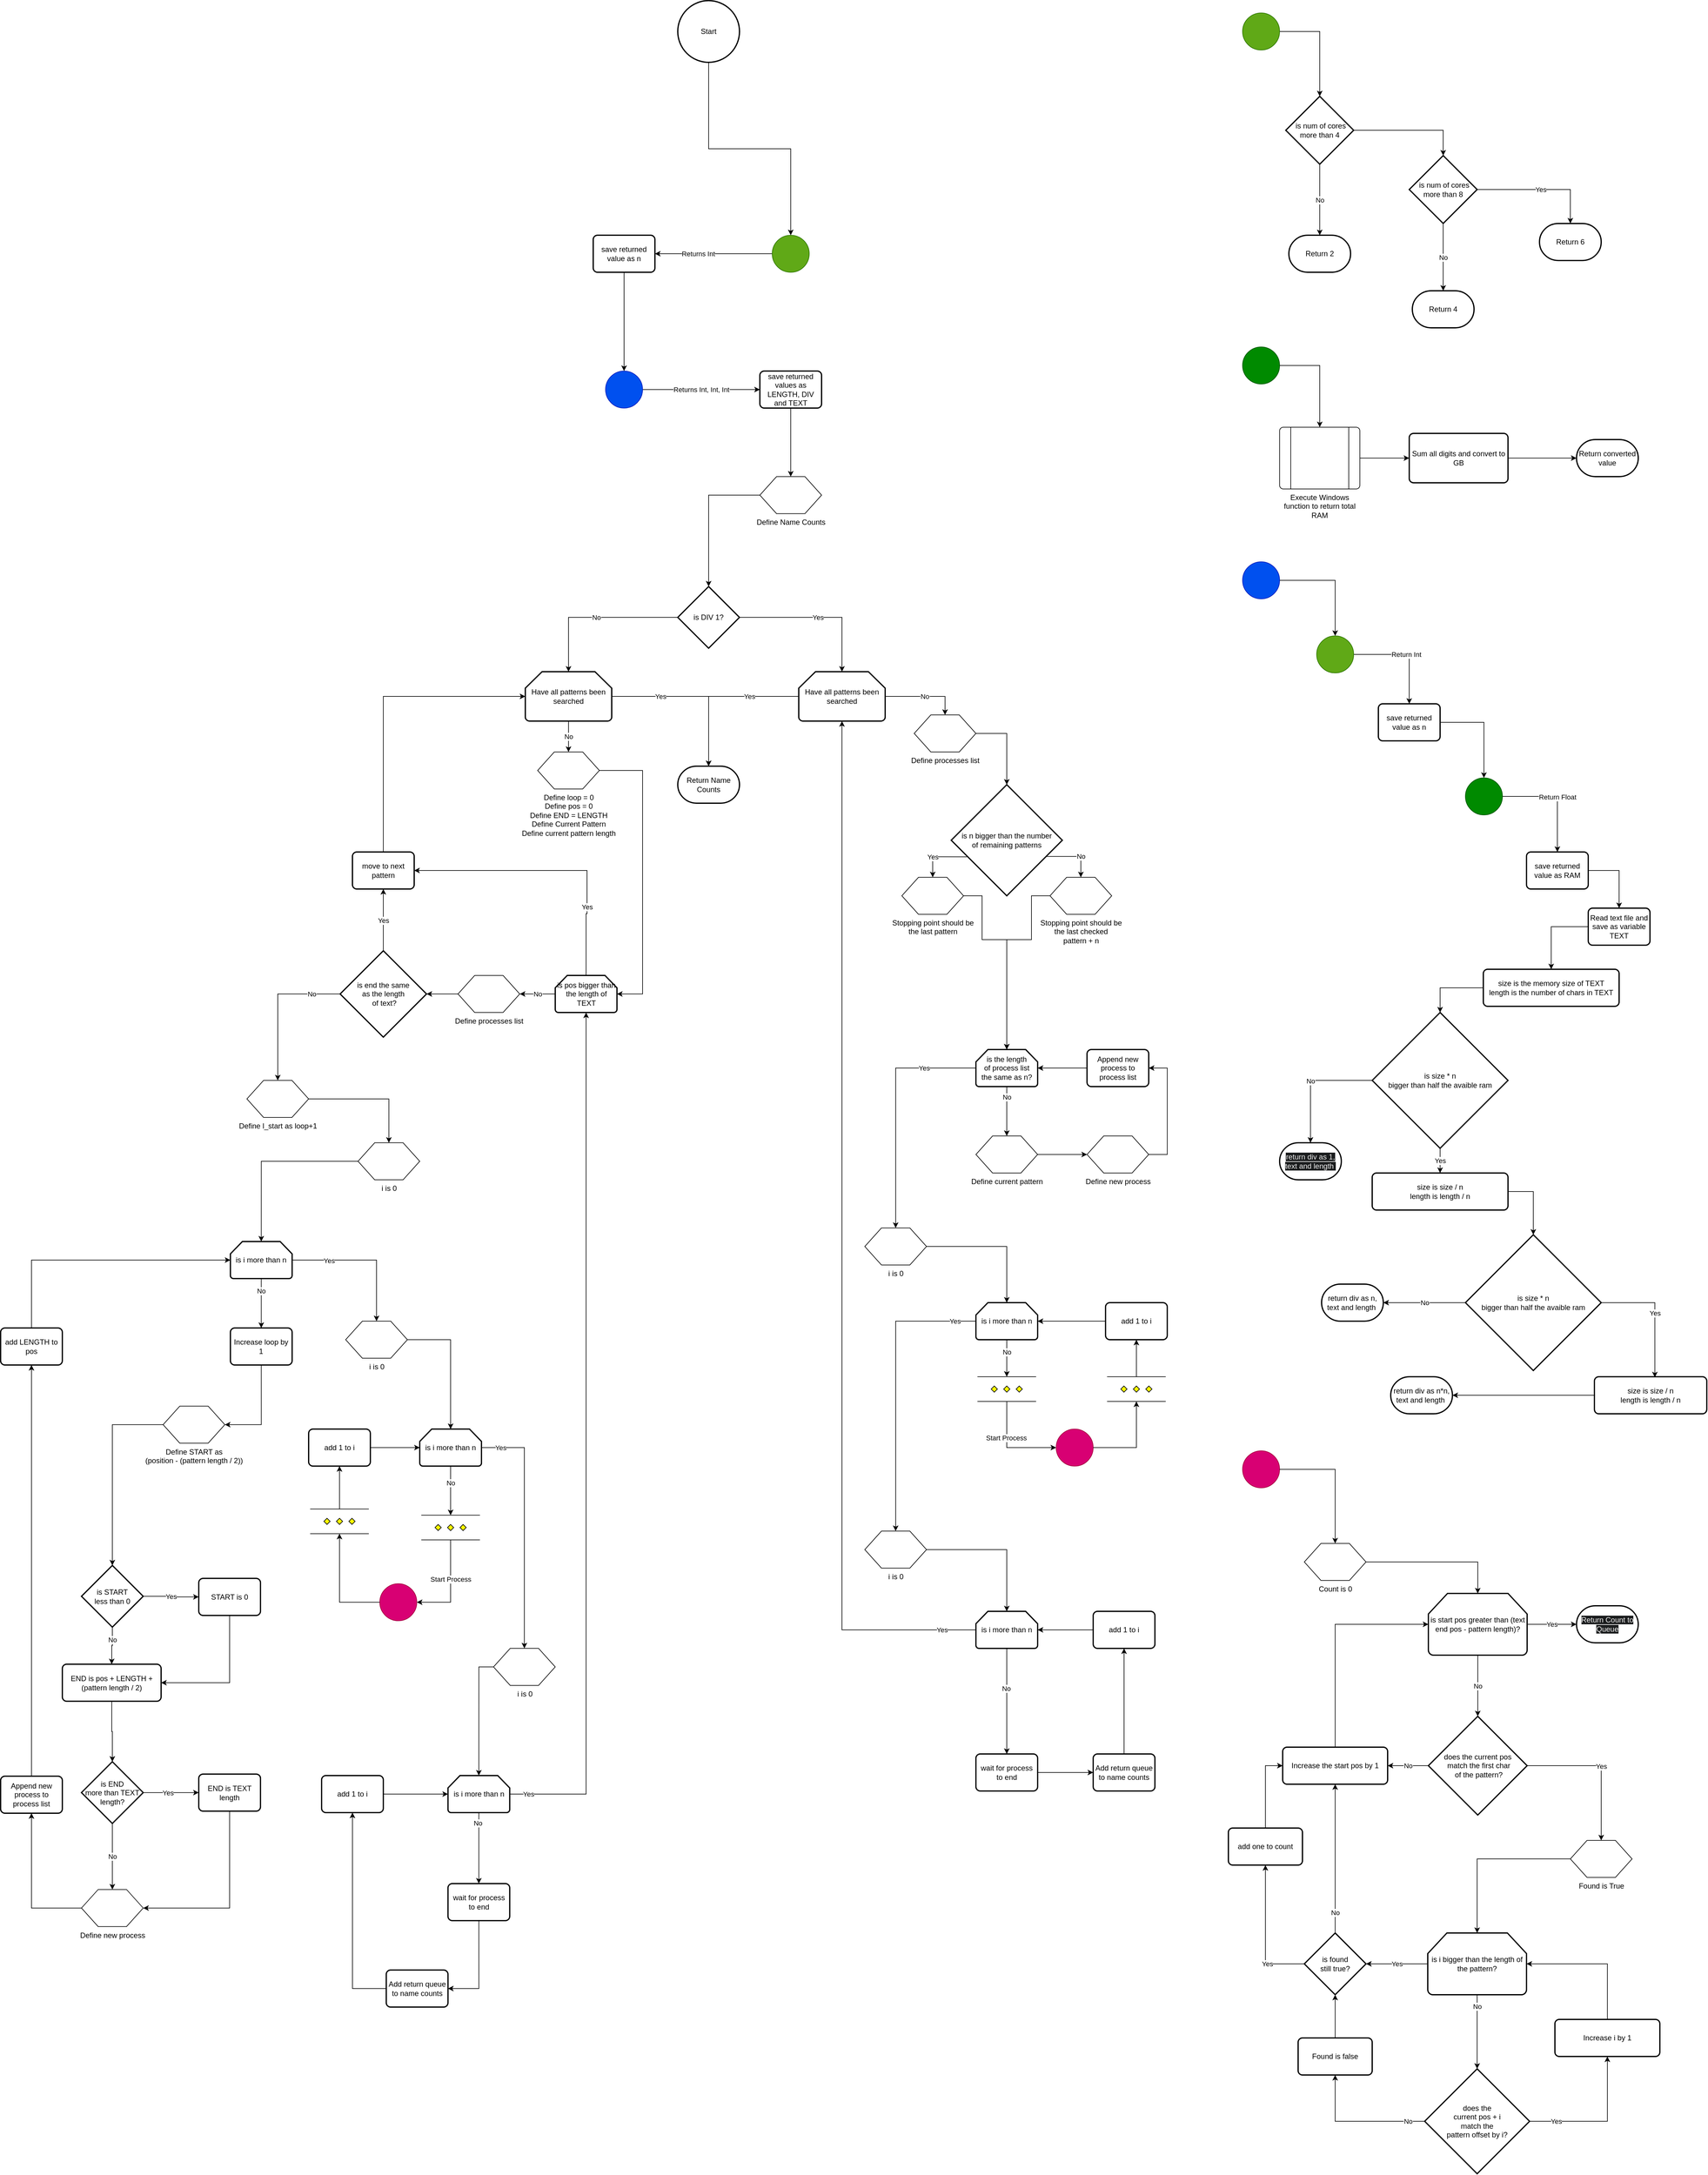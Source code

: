 <mxfile version="22.0.2" type="device" pages="2">
  <diagram name="Flowchart" id="k2MDZINQVUUaZH4mTA_E">
    <mxGraphModel dx="3765" dy="1180" grid="1" gridSize="10" guides="1" tooltips="1" connect="1" arrows="1" fold="1" page="1" pageScale="1" pageWidth="827" pageHeight="1169" math="0" shadow="0">
      <root>
        <mxCell id="0" />
        <mxCell id="1" parent="0" />
        <mxCell id="qGw09s9Mnq_4pPBjvhij-18" style="edgeStyle=orthogonalEdgeStyle;rounded=0;orthogonalLoop=1;jettySize=auto;html=1;exitX=0;exitY=0.5;exitDx=0;exitDy=0;exitPerimeter=0;entryX=1;entryY=0.5;entryDx=0;entryDy=0;" parent="1" source="qGw09s9Mnq_4pPBjvhij-1" target="qGw09s9Mnq_4pPBjvhij-17" edge="1">
          <mxGeometry relative="1" as="geometry" />
        </mxCell>
        <mxCell id="qGw09s9Mnq_4pPBjvhij-19" value="Returns Int" style="edgeLabel;html=1;align=center;verticalAlign=middle;resizable=0;points=[];" parent="qGw09s9Mnq_4pPBjvhij-18" vertex="1" connectable="0">
          <mxGeometry x="0.124" y="-2" relative="1" as="geometry">
            <mxPoint x="-13" y="2" as="offset" />
          </mxGeometry>
        </mxCell>
        <mxCell id="qGw09s9Mnq_4pPBjvhij-1" value="Check capacity" style="verticalLabelPosition=bottom;verticalAlign=top;html=1;shape=mxgraph.flowchart.on-page_reference;fillColor=#60a917;fontColor=#ffffff;strokeColor=#2D7600;" parent="1" vertex="1">
          <mxGeometry x="930" y="410" width="60" height="60" as="geometry" />
        </mxCell>
        <mxCell id="qGw09s9Mnq_4pPBjvhij-2" value="Start" style="strokeWidth=2;html=1;shape=mxgraph.flowchart.start_2;whiteSpace=wrap;" parent="1" vertex="1">
          <mxGeometry x="777" y="30" width="100" height="100" as="geometry" />
        </mxCell>
        <mxCell id="qGw09s9Mnq_4pPBjvhij-5" style="edgeStyle=orthogonalEdgeStyle;rounded=0;orthogonalLoop=1;jettySize=auto;html=1;exitX=1;exitY=0.5;exitDx=0;exitDy=0;exitPerimeter=0;" parent="1" source="qGw09s9Mnq_4pPBjvhij-3" target="qGw09s9Mnq_4pPBjvhij-4" edge="1">
          <mxGeometry relative="1" as="geometry" />
        </mxCell>
        <mxCell id="qGw09s9Mnq_4pPBjvhij-3" value="Check Capacity" style="verticalLabelPosition=bottom;verticalAlign=top;html=1;shape=mxgraph.flowchart.on-page_reference;fillColor=#60a917;fontColor=#ffffff;strokeColor=#2D7600;" parent="1" vertex="1">
          <mxGeometry x="1692" y="50" width="60" height="60" as="geometry" />
        </mxCell>
        <mxCell id="qGw09s9Mnq_4pPBjvhij-7" value="No" style="edgeStyle=orthogonalEdgeStyle;rounded=0;orthogonalLoop=1;jettySize=auto;html=1;exitX=0.5;exitY=1;exitDx=0;exitDy=0;exitPerimeter=0;entryX=0.5;entryY=0;entryDx=0;entryDy=0;entryPerimeter=0;" parent="1" source="qGw09s9Mnq_4pPBjvhij-4" target="1d8WR8wzsqjOdhYR17wt-116" edge="1">
          <mxGeometry relative="1" as="geometry">
            <mxPoint x="1817" y="400" as="targetPoint" />
          </mxGeometry>
        </mxCell>
        <mxCell id="qGw09s9Mnq_4pPBjvhij-4" value="&amp;nbsp; is num of cores&amp;nbsp; more than 4" style="strokeWidth=2;html=1;shape=mxgraph.flowchart.decision;whiteSpace=wrap;" parent="1" vertex="1">
          <mxGeometry x="1762" y="185" width="110" height="110" as="geometry" />
        </mxCell>
        <mxCell id="qGw09s9Mnq_4pPBjvhij-12" value="No" style="edgeStyle=orthogonalEdgeStyle;rounded=0;orthogonalLoop=1;jettySize=auto;html=1;exitX=0.5;exitY=1;exitDx=0;exitDy=0;exitPerimeter=0;entryX=0.5;entryY=0;entryDx=0;entryDy=0;entryPerimeter=0;" parent="1" source="qGw09s9Mnq_4pPBjvhij-8" target="1d8WR8wzsqjOdhYR17wt-117" edge="1">
          <mxGeometry relative="1" as="geometry">
            <mxPoint x="2017" y="501" as="targetPoint" />
          </mxGeometry>
        </mxCell>
        <mxCell id="qGw09s9Mnq_4pPBjvhij-14" value="Yes" style="edgeStyle=orthogonalEdgeStyle;rounded=0;orthogonalLoop=1;jettySize=auto;html=1;exitX=1;exitY=0.5;exitDx=0;exitDy=0;exitPerimeter=0;entryX=0.5;entryY=0;entryDx=0;entryDy=0;entryPerimeter=0;" parent="1" source="qGw09s9Mnq_4pPBjvhij-8" target="1d8WR8wzsqjOdhYR17wt-114" edge="1">
          <mxGeometry relative="1" as="geometry">
            <mxPoint x="2222" y="380" as="targetPoint" />
          </mxGeometry>
        </mxCell>
        <mxCell id="qGw09s9Mnq_4pPBjvhij-8" value="&amp;nbsp; is num of cores&amp;nbsp; more than 8" style="strokeWidth=2;html=1;shape=mxgraph.flowchart.decision;whiteSpace=wrap;" parent="1" vertex="1">
          <mxGeometry x="1962" y="281" width="110" height="110" as="geometry" />
        </mxCell>
        <mxCell id="qGw09s9Mnq_4pPBjvhij-9" style="edgeStyle=orthogonalEdgeStyle;rounded=0;orthogonalLoop=1;jettySize=auto;html=1;exitX=1;exitY=0.5;exitDx=0;exitDy=0;exitPerimeter=0;entryX=0.5;entryY=0;entryDx=0;entryDy=0;entryPerimeter=0;" parent="1" source="qGw09s9Mnq_4pPBjvhij-4" target="qGw09s9Mnq_4pPBjvhij-8" edge="1">
          <mxGeometry relative="1" as="geometry" />
        </mxCell>
        <mxCell id="qGw09s9Mnq_4pPBjvhij-16" style="edgeStyle=orthogonalEdgeStyle;rounded=0;orthogonalLoop=1;jettySize=auto;html=1;exitX=0.5;exitY=1;exitDx=0;exitDy=0;exitPerimeter=0;entryX=0.5;entryY=0;entryDx=0;entryDy=0;entryPerimeter=0;" parent="1" source="qGw09s9Mnq_4pPBjvhij-2" target="qGw09s9Mnq_4pPBjvhij-1" edge="1">
          <mxGeometry relative="1" as="geometry" />
        </mxCell>
        <mxCell id="qGw09s9Mnq_4pPBjvhij-17" value="save returned value as n" style="rounded=1;whiteSpace=wrap;html=1;absoluteArcSize=1;arcSize=14;strokeWidth=2;" parent="1" vertex="1">
          <mxGeometry x="640" y="410" width="100" height="60" as="geometry" />
        </mxCell>
        <mxCell id="qGw09s9Mnq_4pPBjvhij-22" style="edgeStyle=orthogonalEdgeStyle;rounded=0;orthogonalLoop=1;jettySize=auto;html=1;exitX=1;exitY=0.5;exitDx=0;exitDy=0;exitPerimeter=0;entryX=0.5;entryY=0;entryDx=0;entryDy=0;" parent="1" source="qGw09s9Mnq_4pPBjvhij-20" target="qGw09s9Mnq_4pPBjvhij-23" edge="1">
          <mxGeometry relative="1" as="geometry">
            <mxPoint x="1817" y="721" as="targetPoint" />
          </mxGeometry>
        </mxCell>
        <mxCell id="qGw09s9Mnq_4pPBjvhij-20" value="Check Ram" style="verticalLabelPosition=bottom;verticalAlign=top;html=1;shape=mxgraph.flowchart.on-page_reference;fillColor=#008a00;fontColor=#ffffff;strokeColor=#005700;" parent="1" vertex="1">
          <mxGeometry x="1692" y="591" width="60" height="60" as="geometry" />
        </mxCell>
        <mxCell id="qGw09s9Mnq_4pPBjvhij-26" style="edgeStyle=orthogonalEdgeStyle;rounded=0;orthogonalLoop=1;jettySize=auto;html=1;exitX=1;exitY=0.5;exitDx=0;exitDy=0;entryX=0;entryY=0.5;entryDx=0;entryDy=0;" parent="1" source="qGw09s9Mnq_4pPBjvhij-23" target="qGw09s9Mnq_4pPBjvhij-25" edge="1">
          <mxGeometry relative="1" as="geometry" />
        </mxCell>
        <mxCell id="qGw09s9Mnq_4pPBjvhij-23" value="Execute Windows function to return total RAM" style="verticalLabelPosition=bottom;verticalAlign=top;html=1;shape=process;whiteSpace=wrap;rounded=1;size=0.14;arcSize=6;" parent="1" vertex="1">
          <mxGeometry x="1752" y="721" width="130" height="100" as="geometry" />
        </mxCell>
        <mxCell id="qGw09s9Mnq_4pPBjvhij-25" value="Sum all digits and convert to GB" style="rounded=1;whiteSpace=wrap;html=1;absoluteArcSize=1;arcSize=14;strokeWidth=2;" parent="1" vertex="1">
          <mxGeometry x="1962" y="731" width="160" height="80" as="geometry" />
        </mxCell>
        <mxCell id="BwnlRlvF5BQH71ACZmq_-1" style="edgeStyle=orthogonalEdgeStyle;rounded=0;orthogonalLoop=1;jettySize=auto;html=1;exitX=1;exitY=0.5;exitDx=0;exitDy=0;exitPerimeter=0;entryX=0.5;entryY=0;entryDx=0;entryDy=0;entryPerimeter=0;" parent="1" source="qGw09s9Mnq_4pPBjvhij-27" target="BwnlRlvF5BQH71ACZmq_-2" edge="1">
          <mxGeometry relative="1" as="geometry">
            <mxPoint x="1812" y="969" as="targetPoint" />
          </mxGeometry>
        </mxCell>
        <mxCell id="qGw09s9Mnq_4pPBjvhij-27" value="Get Params" style="verticalLabelPosition=bottom;verticalAlign=top;html=1;shape=mxgraph.flowchart.on-page_reference;fillColor=#0050ef;fontColor=#ffffff;strokeColor=#001DBC;" parent="1" vertex="1">
          <mxGeometry x="1692" y="939" width="60" height="60" as="geometry" />
        </mxCell>
        <mxCell id="BwnlRlvF5BQH71ACZmq_-4" value="Return Int" style="edgeStyle=orthogonalEdgeStyle;rounded=0;orthogonalLoop=1;jettySize=auto;html=1;exitX=1;exitY=0.5;exitDx=0;exitDy=0;exitPerimeter=0;entryX=0.5;entryY=0;entryDx=0;entryDy=0;" parent="1" source="BwnlRlvF5BQH71ACZmq_-2" target="BwnlRlvF5BQH71ACZmq_-3" edge="1">
          <mxGeometry relative="1" as="geometry" />
        </mxCell>
        <mxCell id="BwnlRlvF5BQH71ACZmq_-2" value="Check Capacity" style="verticalLabelPosition=bottom;verticalAlign=top;html=1;shape=mxgraph.flowchart.on-page_reference;fillColor=#60a917;fontColor=#ffffff;strokeColor=#2D7600;" parent="1" vertex="1">
          <mxGeometry x="1812" y="1059" width="60" height="60" as="geometry" />
        </mxCell>
        <mxCell id="BwnlRlvF5BQH71ACZmq_-3" value="save returned value as n" style="rounded=1;whiteSpace=wrap;html=1;absoluteArcSize=1;arcSize=14;strokeWidth=2;" parent="1" vertex="1">
          <mxGeometry x="1912" y="1169" width="100" height="60" as="geometry" />
        </mxCell>
        <mxCell id="BwnlRlvF5BQH71ACZmq_-8" value="Return Float" style="edgeStyle=orthogonalEdgeStyle;rounded=0;orthogonalLoop=1;jettySize=auto;html=1;exitX=1;exitY=0.5;exitDx=0;exitDy=0;exitPerimeter=0;entryX=0.5;entryY=0;entryDx=0;entryDy=0;" parent="1" source="BwnlRlvF5BQH71ACZmq_-5" target="BwnlRlvF5BQH71ACZmq_-7" edge="1">
          <mxGeometry relative="1" as="geometry" />
        </mxCell>
        <mxCell id="BwnlRlvF5BQH71ACZmq_-5" value="Check Ram" style="verticalLabelPosition=bottom;verticalAlign=top;html=1;shape=mxgraph.flowchart.on-page_reference;fillColor=#008a00;fontColor=#ffffff;strokeColor=#005700;" parent="1" vertex="1">
          <mxGeometry x="2053" y="1289" width="60" height="60" as="geometry" />
        </mxCell>
        <mxCell id="BwnlRlvF5BQH71ACZmq_-6" style="edgeStyle=orthogonalEdgeStyle;rounded=0;orthogonalLoop=1;jettySize=auto;html=1;exitX=1;exitY=0.5;exitDx=0;exitDy=0;entryX=0.5;entryY=0;entryDx=0;entryDy=0;entryPerimeter=0;" parent="1" source="BwnlRlvF5BQH71ACZmq_-3" target="BwnlRlvF5BQH71ACZmq_-5" edge="1">
          <mxGeometry relative="1" as="geometry" />
        </mxCell>
        <mxCell id="1d8WR8wzsqjOdhYR17wt-45" style="edgeStyle=orthogonalEdgeStyle;rounded=0;orthogonalLoop=1;jettySize=auto;html=1;exitX=1;exitY=0.5;exitDx=0;exitDy=0;entryX=0.5;entryY=0;entryDx=0;entryDy=0;" parent="1" source="BwnlRlvF5BQH71ACZmq_-7" target="BwnlRlvF5BQH71ACZmq_-9" edge="1">
          <mxGeometry relative="1" as="geometry" />
        </mxCell>
        <mxCell id="BwnlRlvF5BQH71ACZmq_-7" value="save returned value as RAM" style="rounded=1;whiteSpace=wrap;html=1;absoluteArcSize=1;arcSize=14;strokeWidth=2;" parent="1" vertex="1">
          <mxGeometry x="2152" y="1409" width="100" height="60" as="geometry" />
        </mxCell>
        <mxCell id="1d8WR8wzsqjOdhYR17wt-46" style="edgeStyle=orthogonalEdgeStyle;rounded=0;orthogonalLoop=1;jettySize=auto;html=1;exitX=0;exitY=0.5;exitDx=0;exitDy=0;entryX=0.5;entryY=0;entryDx=0;entryDy=0;" parent="1" source="BwnlRlvF5BQH71ACZmq_-9" target="BwnlRlvF5BQH71ACZmq_-19" edge="1">
          <mxGeometry relative="1" as="geometry" />
        </mxCell>
        <mxCell id="BwnlRlvF5BQH71ACZmq_-9" value="Read text file and save as variable TEXT" style="rounded=1;whiteSpace=wrap;html=1;absoluteArcSize=1;arcSize=14;strokeWidth=2;" parent="1" vertex="1">
          <mxGeometry x="2252" y="1500" width="100" height="60" as="geometry" />
        </mxCell>
        <mxCell id="BwnlRlvF5BQH71ACZmq_-14" value="No" style="edgeStyle=orthogonalEdgeStyle;rounded=0;orthogonalLoop=1;jettySize=auto;html=1;exitX=0;exitY=0.5;exitDx=0;exitDy=0;exitPerimeter=0;entryX=0.5;entryY=0;entryDx=0;entryDy=0;entryPerimeter=0;" parent="1" source="BwnlRlvF5BQH71ACZmq_-11" target="1d8WR8wzsqjOdhYR17wt-111" edge="1">
          <mxGeometry relative="1" as="geometry">
            <mxPoint x="1797" y="1879" as="targetPoint" />
          </mxGeometry>
        </mxCell>
        <mxCell id="BwnlRlvF5BQH71ACZmq_-11" value="is size&amp;nbsp;* n &lt;br&gt;bigger than half the avaible ram" style="strokeWidth=2;html=1;shape=mxgraph.flowchart.decision;whiteSpace=wrap;" parent="1" vertex="1">
          <mxGeometry x="1902" y="1669" width="220" height="220" as="geometry" />
        </mxCell>
        <mxCell id="BwnlRlvF5BQH71ACZmq_-16" value="Yes" style="edgeStyle=orthogonalEdgeStyle;rounded=0;orthogonalLoop=1;jettySize=auto;html=1;exitX=0.5;exitY=1;exitDx=0;exitDy=0;exitPerimeter=0;entryX=0.5;entryY=0;entryDx=0;entryDy=0;" parent="1" source="BwnlRlvF5BQH71ACZmq_-11" target="BwnlRlvF5BQH71ACZmq_-17" edge="1">
          <mxGeometry relative="1" as="geometry">
            <mxPoint x="1170" y="1910" as="targetPoint" />
          </mxGeometry>
        </mxCell>
        <mxCell id="BwnlRlvF5BQH71ACZmq_-17" value="size is size / n&lt;br&gt;length is length / n" style="rounded=1;whiteSpace=wrap;html=1;absoluteArcSize=1;arcSize=14;strokeWidth=2;" parent="1" vertex="1">
          <mxGeometry x="1902" y="1929" width="220" height="60" as="geometry" />
        </mxCell>
        <mxCell id="BwnlRlvF5BQH71ACZmq_-23" value="No" style="edgeStyle=orthogonalEdgeStyle;rounded=0;orthogonalLoop=1;jettySize=auto;html=1;exitX=0;exitY=0.5;exitDx=0;exitDy=0;exitPerimeter=0;entryX=1;entryY=0.5;entryDx=0;entryDy=0;entryPerimeter=0;" parent="1" source="BwnlRlvF5BQH71ACZmq_-18" target="1d8WR8wzsqjOdhYR17wt-110" edge="1">
          <mxGeometry relative="1" as="geometry">
            <mxPoint x="1942" y="2139" as="targetPoint" />
          </mxGeometry>
        </mxCell>
        <mxCell id="BwnlRlvF5BQH71ACZmq_-25" value="Yes" style="edgeStyle=orthogonalEdgeStyle;rounded=0;orthogonalLoop=1;jettySize=auto;html=1;exitX=1;exitY=0.5;exitDx=0;exitDy=0;exitPerimeter=0;entryX=0.538;entryY=0.017;entryDx=0;entryDy=0;entryPerimeter=0;" parent="1" source="BwnlRlvF5BQH71ACZmq_-18" target="BwnlRlvF5BQH71ACZmq_-24" edge="1">
          <mxGeometry relative="1" as="geometry" />
        </mxCell>
        <mxCell id="BwnlRlvF5BQH71ACZmq_-18" value="is size&amp;nbsp;* n &lt;br&gt;bigger than half the avaible ram" style="strokeWidth=2;html=1;shape=mxgraph.flowchart.decision;whiteSpace=wrap;" parent="1" vertex="1">
          <mxGeometry x="2053" y="2029" width="220" height="220" as="geometry" />
        </mxCell>
        <mxCell id="BwnlRlvF5BQH71ACZmq_-19" value="size is the memory size of TEXT&lt;br&gt;length is the number of chars in TEXT" style="rounded=1;whiteSpace=wrap;html=1;absoluteArcSize=1;arcSize=14;strokeWidth=2;" parent="1" vertex="1">
          <mxGeometry x="2082" y="1599" width="220" height="60" as="geometry" />
        </mxCell>
        <mxCell id="BwnlRlvF5BQH71ACZmq_-20" style="edgeStyle=orthogonalEdgeStyle;rounded=0;orthogonalLoop=1;jettySize=auto;html=1;exitX=0;exitY=0.5;exitDx=0;exitDy=0;entryX=0.5;entryY=0;entryDx=0;entryDy=0;entryPerimeter=0;" parent="1" source="BwnlRlvF5BQH71ACZmq_-19" target="BwnlRlvF5BQH71ACZmq_-11" edge="1">
          <mxGeometry relative="1" as="geometry" />
        </mxCell>
        <mxCell id="BwnlRlvF5BQH71ACZmq_-21" style="edgeStyle=orthogonalEdgeStyle;rounded=0;orthogonalLoop=1;jettySize=auto;html=1;exitX=1;exitY=0.5;exitDx=0;exitDy=0;entryX=0.5;entryY=0;entryDx=0;entryDy=0;entryPerimeter=0;" parent="1" source="BwnlRlvF5BQH71ACZmq_-17" target="BwnlRlvF5BQH71ACZmq_-18" edge="1">
          <mxGeometry relative="1" as="geometry" />
        </mxCell>
        <mxCell id="BwnlRlvF5BQH71ACZmq_-27" style="edgeStyle=orthogonalEdgeStyle;rounded=0;orthogonalLoop=1;jettySize=auto;html=1;exitX=0;exitY=0.5;exitDx=0;exitDy=0;entryX=1;entryY=0.5;entryDx=0;entryDy=0;entryPerimeter=0;" parent="1" source="BwnlRlvF5BQH71ACZmq_-24" target="1d8WR8wzsqjOdhYR17wt-109" edge="1">
          <mxGeometry relative="1" as="geometry">
            <mxPoint x="2047" y="2289" as="targetPoint" />
          </mxGeometry>
        </mxCell>
        <mxCell id="BwnlRlvF5BQH71ACZmq_-24" value="size is size / n&lt;br&gt;length is length / n" style="rounded=1;whiteSpace=wrap;html=1;absoluteArcSize=1;arcSize=14;strokeWidth=2;" parent="1" vertex="1">
          <mxGeometry x="2262" y="2259" width="182" height="60" as="geometry" />
        </mxCell>
        <mxCell id="BwnlRlvF5BQH71ACZmq_-31" value="Returns Int, Int, Int" style="edgeStyle=orthogonalEdgeStyle;rounded=0;orthogonalLoop=1;jettySize=auto;html=1;exitX=1;exitY=0.5;exitDx=0;exitDy=0;exitPerimeter=0;entryX=0;entryY=0.5;entryDx=0;entryDy=0;" parent="1" source="BwnlRlvF5BQH71ACZmq_-28" target="BwnlRlvF5BQH71ACZmq_-30" edge="1">
          <mxGeometry relative="1" as="geometry" />
        </mxCell>
        <mxCell id="BwnlRlvF5BQH71ACZmq_-28" value="Get Params" style="verticalLabelPosition=bottom;verticalAlign=top;html=1;shape=mxgraph.flowchart.on-page_reference;fillColor=#0050ef;fontColor=#ffffff;strokeColor=#001DBC;" parent="1" vertex="1">
          <mxGeometry x="660" y="630" width="60" height="60" as="geometry" />
        </mxCell>
        <mxCell id="BwnlRlvF5BQH71ACZmq_-29" style="edgeStyle=orthogonalEdgeStyle;rounded=0;orthogonalLoop=1;jettySize=auto;html=1;exitX=0.5;exitY=1;exitDx=0;exitDy=0;entryX=0.5;entryY=0;entryDx=0;entryDy=0;entryPerimeter=0;" parent="1" source="qGw09s9Mnq_4pPBjvhij-17" target="BwnlRlvF5BQH71ACZmq_-28" edge="1">
          <mxGeometry relative="1" as="geometry" />
        </mxCell>
        <mxCell id="1d8WR8wzsqjOdhYR17wt-105" style="edgeStyle=orthogonalEdgeStyle;rounded=0;orthogonalLoop=1;jettySize=auto;html=1;exitX=0.5;exitY=1;exitDx=0;exitDy=0;entryX=0.5;entryY=0;entryDx=0;entryDy=0;" parent="1" source="BwnlRlvF5BQH71ACZmq_-30" target="1d8WR8wzsqjOdhYR17wt-104" edge="1">
          <mxGeometry relative="1" as="geometry" />
        </mxCell>
        <mxCell id="BwnlRlvF5BQH71ACZmq_-30" value="save returned values as LENGTH, DIV and TEXT" style="rounded=1;whiteSpace=wrap;html=1;absoluteArcSize=1;arcSize=14;strokeWidth=2;" parent="1" vertex="1">
          <mxGeometry x="910" y="630.0" width="100" height="60" as="geometry" />
        </mxCell>
        <mxCell id="QFJ6Mpv5sqVxcN6rN_mF-5" value="No" style="edgeStyle=orthogonalEdgeStyle;rounded=0;orthogonalLoop=1;jettySize=auto;html=1;exitX=0;exitY=0.5;exitDx=0;exitDy=0;exitPerimeter=0;entryX=0.5;entryY=0;entryDx=0;entryDy=0;entryPerimeter=0;" parent="1" source="QFJ6Mpv5sqVxcN6rN_mF-1" target="QFJ6Mpv5sqVxcN6rN_mF-7" edge="1">
          <mxGeometry relative="1" as="geometry">
            <mxPoint x="683" y="1097" as="targetPoint" />
          </mxGeometry>
        </mxCell>
        <mxCell id="QFJ6Mpv5sqVxcN6rN_mF-6" value="Yes" style="edgeStyle=orthogonalEdgeStyle;rounded=0;orthogonalLoop=1;jettySize=auto;html=1;exitX=1;exitY=0.5;exitDx=0;exitDy=0;exitPerimeter=0;entryX=0.5;entryY=0;entryDx=0;entryDy=0;entryPerimeter=0;" parent="1" source="QFJ6Mpv5sqVxcN6rN_mF-1" target="QFJ6Mpv5sqVxcN6rN_mF-11" edge="1">
          <mxGeometry relative="1" as="geometry">
            <mxPoint x="973" y="1117" as="targetPoint" />
          </mxGeometry>
        </mxCell>
        <mxCell id="QFJ6Mpv5sqVxcN6rN_mF-1" value="is DIV 1?" style="strokeWidth=2;html=1;shape=mxgraph.flowchart.decision;whiteSpace=wrap;" parent="1" vertex="1">
          <mxGeometry x="777" y="979.0" width="100" height="100" as="geometry" />
        </mxCell>
        <mxCell id="1d8WR8wzsqjOdhYR17wt-51" value="Yes" style="edgeStyle=orthogonalEdgeStyle;rounded=0;orthogonalLoop=1;jettySize=auto;html=1;exitX=1;exitY=0.5;exitDx=0;exitDy=0;exitPerimeter=0;entryX=0.5;entryY=0;entryDx=0;entryDy=0;entryPerimeter=0;" parent="1" source="QFJ6Mpv5sqVxcN6rN_mF-7" target="1d8WR8wzsqjOdhYR17wt-107" edge="1">
          <mxGeometry x="-0.417" relative="1" as="geometry">
            <mxPoint x="827" y="1220" as="targetPoint" />
            <mxPoint as="offset" />
          </mxGeometry>
        </mxCell>
        <mxCell id="nNyaXuhyY7WsVw48KWjg-2" value="No" style="edgeStyle=orthogonalEdgeStyle;rounded=0;orthogonalLoop=1;jettySize=auto;html=1;exitX=0.5;exitY=1;exitDx=0;exitDy=0;exitPerimeter=0;entryX=0.5;entryY=0;entryDx=0;entryDy=0;" parent="1" source="QFJ6Mpv5sqVxcN6rN_mF-7" target="nNyaXuhyY7WsVw48KWjg-1" edge="1">
          <mxGeometry relative="1" as="geometry" />
        </mxCell>
        <mxCell id="QFJ6Mpv5sqVxcN6rN_mF-7" value="Have all patterns been searched" style="strokeWidth=2;html=1;shape=mxgraph.flowchart.loop_limit;whiteSpace=wrap;" parent="1" vertex="1">
          <mxGeometry x="530" y="1117" width="140" height="80" as="geometry" />
        </mxCell>
        <mxCell id="QFJ6Mpv5sqVxcN6rN_mF-13" value="No" style="edgeStyle=orthogonalEdgeStyle;rounded=0;orthogonalLoop=1;jettySize=auto;html=1;exitX=1;exitY=0.5;exitDx=0;exitDy=0;exitPerimeter=0;entryX=0.5;entryY=0;entryDx=0;entryDy=0;" parent="1" source="QFJ6Mpv5sqVxcN6rN_mF-11" target="QFJ6Mpv5sqVxcN6rN_mF-12" edge="1">
          <mxGeometry relative="1" as="geometry" />
        </mxCell>
        <mxCell id="1d8WR8wzsqjOdhYR17wt-50" value="Yes" style="edgeStyle=orthogonalEdgeStyle;rounded=0;orthogonalLoop=1;jettySize=auto;html=1;exitX=0;exitY=0.5;exitDx=0;exitDy=0;exitPerimeter=0;entryX=0.5;entryY=0;entryDx=0;entryDy=0;entryPerimeter=0;" parent="1" source="QFJ6Mpv5sqVxcN6rN_mF-11" target="1d8WR8wzsqjOdhYR17wt-107" edge="1">
          <mxGeometry x="-0.381" relative="1" as="geometry">
            <mxPoint x="827" y="1220" as="targetPoint" />
            <mxPoint as="offset" />
          </mxGeometry>
        </mxCell>
        <mxCell id="QFJ6Mpv5sqVxcN6rN_mF-11" value="Have all patterns been searched" style="strokeWidth=2;html=1;shape=mxgraph.flowchart.loop_limit;whiteSpace=wrap;" parent="1" vertex="1">
          <mxGeometry x="973" y="1117" width="140" height="80" as="geometry" />
        </mxCell>
        <mxCell id="QFJ6Mpv5sqVxcN6rN_mF-12" value="Define processes list" style="verticalLabelPosition=bottom;verticalAlign=top;html=1;shape=hexagon;perimeter=hexagonPerimeter2;arcSize=6;size=0.27;" parent="1" vertex="1">
          <mxGeometry x="1160" y="1187" width="100" height="60" as="geometry" />
        </mxCell>
        <mxCell id="QFJ6Mpv5sqVxcN6rN_mF-17" value="Yes" style="edgeStyle=orthogonalEdgeStyle;rounded=0;orthogonalLoop=1;jettySize=auto;html=1;exitX=0.141;exitY=0.649;exitDx=0;exitDy=0;exitPerimeter=0;entryX=0.5;entryY=0;entryDx=0;entryDy=0;" parent="1" source="QFJ6Mpv5sqVxcN6rN_mF-14" target="QFJ6Mpv5sqVxcN6rN_mF-16" edge="1">
          <mxGeometry x="0.25" relative="1" as="geometry">
            <mxPoint x="1220" y="1390" as="sourcePoint" />
            <Array as="points">
              <mxPoint x="1190" y="1417" />
            </Array>
            <mxPoint as="offset" />
          </mxGeometry>
        </mxCell>
        <mxCell id="QFJ6Mpv5sqVxcN6rN_mF-19" value="No" style="edgeStyle=orthogonalEdgeStyle;rounded=0;orthogonalLoop=1;jettySize=auto;html=1;exitX=0.859;exitY=0.646;exitDx=0;exitDy=0;exitPerimeter=0;entryX=0.5;entryY=0;entryDx=0;entryDy=0;" parent="1" source="QFJ6Mpv5sqVxcN6rN_mF-14" target="QFJ6Mpv5sqVxcN6rN_mF-18" edge="1">
          <mxGeometry x="0.24" relative="1" as="geometry">
            <mxPoint x="1430" y="1431" as="targetPoint" />
            <mxPoint x="1400" y="1390" as="sourcePoint" />
            <Array as="points">
              <mxPoint x="1420" y="1416" />
              <mxPoint x="1430" y="1416" />
            </Array>
            <mxPoint as="offset" />
          </mxGeometry>
        </mxCell>
        <mxCell id="QFJ6Mpv5sqVxcN6rN_mF-14" value="is n bigger than the number &lt;br&gt;of remaining patterns" style="strokeWidth=2;html=1;shape=mxgraph.flowchart.decision;whiteSpace=wrap;" parent="1" vertex="1">
          <mxGeometry x="1220" y="1300" width="180" height="180" as="geometry" />
        </mxCell>
        <mxCell id="QFJ6Mpv5sqVxcN6rN_mF-15" style="edgeStyle=orthogonalEdgeStyle;rounded=0;orthogonalLoop=1;jettySize=auto;html=1;exitX=1;exitY=0.5;exitDx=0;exitDy=0;entryX=0.5;entryY=0;entryDx=0;entryDy=0;entryPerimeter=0;" parent="1" source="QFJ6Mpv5sqVxcN6rN_mF-12" target="QFJ6Mpv5sqVxcN6rN_mF-14" edge="1">
          <mxGeometry relative="1" as="geometry" />
        </mxCell>
        <mxCell id="QFJ6Mpv5sqVxcN6rN_mF-23" style="edgeStyle=orthogonalEdgeStyle;rounded=0;orthogonalLoop=1;jettySize=auto;html=1;exitX=1;exitY=0.5;exitDx=0;exitDy=0;entryX=0.5;entryY=0;entryDx=0;entryDy=0;entryPerimeter=0;" parent="1" source="QFJ6Mpv5sqVxcN6rN_mF-16" target="QFJ6Mpv5sqVxcN6rN_mF-21" edge="1">
          <mxGeometry relative="1" as="geometry">
            <mxPoint x="1310" y="1640" as="targetPoint" />
            <Array as="points">
              <mxPoint x="1270" y="1480" />
              <mxPoint x="1270" y="1551" />
              <mxPoint x="1310" y="1551" />
            </Array>
          </mxGeometry>
        </mxCell>
        <mxCell id="QFJ6Mpv5sqVxcN6rN_mF-16" value="Stopping point should be &lt;br&gt;the last pattern" style="verticalLabelPosition=bottom;verticalAlign=top;html=1;shape=hexagon;perimeter=hexagonPerimeter2;arcSize=6;size=0.27;" parent="1" vertex="1">
          <mxGeometry x="1140" y="1450" width="100" height="60" as="geometry" />
        </mxCell>
        <mxCell id="QFJ6Mpv5sqVxcN6rN_mF-18" value="Stopping point should be &lt;br&gt;the last checked&lt;br&gt;pattern&amp;nbsp;+ n" style="verticalLabelPosition=bottom;verticalAlign=top;html=1;shape=hexagon;perimeter=hexagonPerimeter2;arcSize=6;size=0.27;" parent="1" vertex="1">
          <mxGeometry x="1380" y="1450" width="100" height="60" as="geometry" />
        </mxCell>
        <mxCell id="QFJ6Mpv5sqVxcN6rN_mF-64" value="No" style="edgeStyle=orthogonalEdgeStyle;rounded=0;orthogonalLoop=1;jettySize=auto;html=1;exitX=0.5;exitY=1;exitDx=0;exitDy=0;exitPerimeter=0;entryX=0.5;entryY=0;entryDx=0;entryDy=0;" parent="1" source="QFJ6Mpv5sqVxcN6rN_mF-21" target="1d8WR8wzsqjOdhYR17wt-1" edge="1">
          <mxGeometry x="-0.571" relative="1" as="geometry">
            <mxPoint x="1167" y="1908" as="targetPoint" />
            <mxPoint as="offset" />
          </mxGeometry>
        </mxCell>
        <mxCell id="1d8WR8wzsqjOdhYR17wt-13" value="Yes" style="edgeStyle=orthogonalEdgeStyle;rounded=0;orthogonalLoop=1;jettySize=auto;html=1;exitX=0;exitY=0.5;exitDx=0;exitDy=0;exitPerimeter=0;entryX=0.5;entryY=0;entryDx=0;entryDy=0;" parent="1" source="QFJ6Mpv5sqVxcN6rN_mF-21" target="1d8WR8wzsqjOdhYR17wt-27" edge="1">
          <mxGeometry x="-0.566" relative="1" as="geometry">
            <mxPoint x="1240" y="1978" as="targetPoint" />
            <mxPoint as="offset" />
          </mxGeometry>
        </mxCell>
        <mxCell id="QFJ6Mpv5sqVxcN6rN_mF-21" value="is the length &lt;br&gt;of process list &lt;br&gt;the same as n?" style="strokeWidth=2;html=1;shape=mxgraph.flowchart.loop_limit;whiteSpace=wrap;" parent="1" vertex="1">
          <mxGeometry x="1260" y="1729" width="100" height="60" as="geometry" />
        </mxCell>
        <mxCell id="QFJ6Mpv5sqVxcN6rN_mF-22" style="edgeStyle=orthogonalEdgeStyle;rounded=0;orthogonalLoop=1;jettySize=auto;html=1;exitX=0;exitY=0.5;exitDx=0;exitDy=0;entryX=0.5;entryY=0;entryDx=0;entryDy=0;entryPerimeter=0;" parent="1" source="QFJ6Mpv5sqVxcN6rN_mF-18" target="QFJ6Mpv5sqVxcN6rN_mF-21" edge="1">
          <mxGeometry relative="1" as="geometry">
            <mxPoint x="1380" y="1461" as="sourcePoint" />
            <Array as="points">
              <mxPoint x="1350" y="1480" />
              <mxPoint x="1350" y="1551" />
              <mxPoint x="1310" y="1551" />
            </Array>
          </mxGeometry>
        </mxCell>
        <mxCell id="QFJ6Mpv5sqVxcN6rN_mF-25" value="Search &lt;br&gt;(text-segment and pattern)" style="verticalLabelPosition=bottom;verticalAlign=top;html=1;shape=mxgraph.flowchart.on-page_reference;fillColor=#d80073;fontColor=#ffffff;strokeColor=#A50040;" parent="1" vertex="1">
          <mxGeometry x="1692" y="2379" width="60" height="60" as="geometry" />
        </mxCell>
        <mxCell id="QFJ6Mpv5sqVxcN6rN_mF-26" value="Count is 0" style="verticalLabelPosition=bottom;verticalAlign=top;html=1;shape=hexagon;perimeter=hexagonPerimeter2;arcSize=6;size=0.27;" parent="1" vertex="1">
          <mxGeometry x="1792" y="2529" width="100" height="60" as="geometry" />
        </mxCell>
        <mxCell id="QFJ6Mpv5sqVxcN6rN_mF-63" value="Yes" style="edgeStyle=orthogonalEdgeStyle;rounded=0;orthogonalLoop=1;jettySize=auto;html=1;exitX=1;exitY=0.5;exitDx=0;exitDy=0;exitPerimeter=0;entryX=0;entryY=0.5;entryDx=0;entryDy=0;entryPerimeter=0;" parent="1" source="QFJ6Mpv5sqVxcN6rN_mF-29" target="1d8WR8wzsqjOdhYR17wt-108" edge="1">
          <mxGeometry relative="1" as="geometry">
            <mxPoint x="2418" y="2660" as="targetPoint" />
          </mxGeometry>
        </mxCell>
        <mxCell id="QFJ6Mpv5sqVxcN6rN_mF-29" value="is start pos greater than (text end pos - pattern length)?" style="strokeWidth=2;html=1;shape=mxgraph.flowchart.loop_limit;whiteSpace=wrap;" parent="1" vertex="1">
          <mxGeometry x="1993" y="2610" width="160" height="100" as="geometry" />
        </mxCell>
        <mxCell id="QFJ6Mpv5sqVxcN6rN_mF-30" style="edgeStyle=orthogonalEdgeStyle;rounded=0;orthogonalLoop=1;jettySize=auto;html=1;exitX=1;exitY=0.5;exitDx=0;exitDy=0;entryX=0.5;entryY=0;entryDx=0;entryDy=0;entryPerimeter=0;" parent="1" source="QFJ6Mpv5sqVxcN6rN_mF-26" target="QFJ6Mpv5sqVxcN6rN_mF-29" edge="1">
          <mxGeometry relative="1" as="geometry" />
        </mxCell>
        <mxCell id="QFJ6Mpv5sqVxcN6rN_mF-38" value="Yes" style="edgeStyle=orthogonalEdgeStyle;rounded=0;orthogonalLoop=1;jettySize=auto;html=1;exitX=1;exitY=0.5;exitDx=0;exitDy=0;exitPerimeter=0;entryX=0.5;entryY=0;entryDx=0;entryDy=0;" parent="1" source="QFJ6Mpv5sqVxcN6rN_mF-31" target="QFJ6Mpv5sqVxcN6rN_mF-37" edge="1">
          <mxGeometry relative="1" as="geometry" />
        </mxCell>
        <mxCell id="1d8WR8wzsqjOdhYR17wt-123" value="No" style="edgeStyle=orthogonalEdgeStyle;rounded=0;orthogonalLoop=1;jettySize=auto;html=1;exitX=0;exitY=0.5;exitDx=0;exitDy=0;exitPerimeter=0;entryX=1;entryY=0.5;entryDx=0;entryDy=0;" parent="1" source="QFJ6Mpv5sqVxcN6rN_mF-31" target="QFJ6Mpv5sqVxcN6rN_mF-33" edge="1">
          <mxGeometry relative="1" as="geometry" />
        </mxCell>
        <mxCell id="QFJ6Mpv5sqVxcN6rN_mF-31" value="does the current pos&lt;br&gt;&amp;nbsp;match the first char&lt;br&gt;&amp;nbsp;of the pattern?" style="strokeWidth=2;html=1;shape=mxgraph.flowchart.decision;whiteSpace=wrap;" parent="1" vertex="1">
          <mxGeometry x="1993" y="2809" width="160" height="160" as="geometry" />
        </mxCell>
        <mxCell id="QFJ6Mpv5sqVxcN6rN_mF-32" value="No" style="edgeStyle=orthogonalEdgeStyle;rounded=0;orthogonalLoop=1;jettySize=auto;html=1;exitX=0.5;exitY=1;exitDx=0;exitDy=0;exitPerimeter=0;entryX=0.5;entryY=0;entryDx=0;entryDy=0;entryPerimeter=0;" parent="1" source="QFJ6Mpv5sqVxcN6rN_mF-29" target="QFJ6Mpv5sqVxcN6rN_mF-31" edge="1">
          <mxGeometry relative="1" as="geometry" />
        </mxCell>
        <mxCell id="QFJ6Mpv5sqVxcN6rN_mF-33" value="Increase the start pos by 1" style="rounded=1;whiteSpace=wrap;html=1;absoluteArcSize=1;arcSize=14;strokeWidth=2;" parent="1" vertex="1">
          <mxGeometry x="1757" y="2859" width="170" height="60" as="geometry" />
        </mxCell>
        <mxCell id="QFJ6Mpv5sqVxcN6rN_mF-37" value="Found is True" style="verticalLabelPosition=bottom;verticalAlign=top;html=1;shape=hexagon;perimeter=hexagonPerimeter2;arcSize=6;size=0.27;" parent="1" vertex="1">
          <mxGeometry x="2223" y="3010" width="100" height="60" as="geometry" />
        </mxCell>
        <mxCell id="QFJ6Mpv5sqVxcN6rN_mF-39" value="is i bigger than the length of the pattern?" style="strokeWidth=2;html=1;shape=mxgraph.flowchart.loop_limit;whiteSpace=wrap;" parent="1" vertex="1">
          <mxGeometry x="1992" y="3160" width="160" height="100" as="geometry" />
        </mxCell>
        <mxCell id="QFJ6Mpv5sqVxcN6rN_mF-49" value="Yes" style="edgeStyle=orthogonalEdgeStyle;rounded=0;orthogonalLoop=1;jettySize=auto;html=1;exitX=0;exitY=0.5;exitDx=0;exitDy=0;exitPerimeter=0;" parent="1" source="QFJ6Mpv5sqVxcN6rN_mF-41" target="QFJ6Mpv5sqVxcN6rN_mF-45" edge="1">
          <mxGeometry x="-0.463" relative="1" as="geometry">
            <mxPoint as="offset" />
          </mxGeometry>
        </mxCell>
        <mxCell id="QFJ6Mpv5sqVxcN6rN_mF-50" value="No" style="edgeStyle=orthogonalEdgeStyle;rounded=0;orthogonalLoop=1;jettySize=auto;html=1;exitX=0.5;exitY=0;exitDx=0;exitDy=0;exitPerimeter=0;entryX=0.5;entryY=1;entryDx=0;entryDy=0;" parent="1" source="QFJ6Mpv5sqVxcN6rN_mF-41" target="QFJ6Mpv5sqVxcN6rN_mF-33" edge="1">
          <mxGeometry x="-0.725" relative="1" as="geometry">
            <mxPoint as="offset" />
            <Array as="points">
              <mxPoint x="1842" y="3150" />
              <mxPoint x="1842" y="3150" />
            </Array>
          </mxGeometry>
        </mxCell>
        <mxCell id="QFJ6Mpv5sqVxcN6rN_mF-41" value="is found &lt;br&gt;still true?" style="strokeWidth=2;html=1;shape=mxgraph.flowchart.decision;whiteSpace=wrap;" parent="1" vertex="1">
          <mxGeometry x="1792" y="3160" width="100" height="100" as="geometry" />
        </mxCell>
        <mxCell id="QFJ6Mpv5sqVxcN6rN_mF-51" style="edgeStyle=orthogonalEdgeStyle;rounded=0;orthogonalLoop=1;jettySize=auto;html=1;exitX=0.5;exitY=0;exitDx=0;exitDy=0;entryX=0;entryY=0.5;entryDx=0;entryDy=0;" parent="1" source="QFJ6Mpv5sqVxcN6rN_mF-45" target="QFJ6Mpv5sqVxcN6rN_mF-33" edge="1">
          <mxGeometry relative="1" as="geometry" />
        </mxCell>
        <mxCell id="QFJ6Mpv5sqVxcN6rN_mF-45" value="add one to count" style="rounded=1;whiteSpace=wrap;html=1;absoluteArcSize=1;arcSize=14;strokeWidth=2;" parent="1" vertex="1">
          <mxGeometry x="1669" y="2990" width="120" height="60" as="geometry" />
        </mxCell>
        <mxCell id="QFJ6Mpv5sqVxcN6rN_mF-48" value="Yes" style="edgeStyle=orthogonalEdgeStyle;rounded=0;orthogonalLoop=1;jettySize=auto;html=1;exitX=0;exitY=0.5;exitDx=0;exitDy=0;exitPerimeter=0;entryX=1;entryY=0.5;entryDx=0;entryDy=0;entryPerimeter=0;" parent="1" source="QFJ6Mpv5sqVxcN6rN_mF-39" target="QFJ6Mpv5sqVxcN6rN_mF-41" edge="1">
          <mxGeometry relative="1" as="geometry" />
        </mxCell>
        <mxCell id="QFJ6Mpv5sqVxcN6rN_mF-53" style="edgeStyle=orthogonalEdgeStyle;rounded=0;orthogonalLoop=1;jettySize=auto;html=1;exitX=0;exitY=0.5;exitDx=0;exitDy=0;entryX=0.5;entryY=0;entryDx=0;entryDy=0;entryPerimeter=0;" parent="1" source="QFJ6Mpv5sqVxcN6rN_mF-37" target="QFJ6Mpv5sqVxcN6rN_mF-39" edge="1">
          <mxGeometry relative="1" as="geometry">
            <Array as="points">
              <mxPoint x="2072" y="3040" />
            </Array>
          </mxGeometry>
        </mxCell>
        <mxCell id="QFJ6Mpv5sqVxcN6rN_mF-57" value="Yes" style="edgeStyle=orthogonalEdgeStyle;rounded=0;orthogonalLoop=1;jettySize=auto;html=1;exitX=1;exitY=0.5;exitDx=0;exitDy=0;exitPerimeter=0;entryX=0.5;entryY=1;entryDx=0;entryDy=0;" parent="1" source="QFJ6Mpv5sqVxcN6rN_mF-54" target="QFJ6Mpv5sqVxcN6rN_mF-56" edge="1">
          <mxGeometry x="-0.626" relative="1" as="geometry">
            <mxPoint x="2259" y="3360" as="sourcePoint" />
            <mxPoint as="offset" />
          </mxGeometry>
        </mxCell>
        <mxCell id="1d8WR8wzsqjOdhYR17wt-126" value="No" style="edgeStyle=orthogonalEdgeStyle;rounded=0;orthogonalLoop=1;jettySize=auto;html=1;exitX=0;exitY=0.5;exitDx=0;exitDy=0;exitPerimeter=0;entryX=0.5;entryY=1;entryDx=0;entryDy=0;" parent="1" source="QFJ6Mpv5sqVxcN6rN_mF-54" target="QFJ6Mpv5sqVxcN6rN_mF-59" edge="1">
          <mxGeometry x="-0.754" relative="1" as="geometry">
            <Array as="points">
              <mxPoint x="1842" y="3465" />
            </Array>
            <mxPoint as="offset" />
          </mxGeometry>
        </mxCell>
        <mxCell id="QFJ6Mpv5sqVxcN6rN_mF-54" value="does the &lt;br&gt;current pos + i&lt;br&gt;match the &lt;br&gt;pattern offset by i?" style="strokeWidth=2;html=1;shape=mxgraph.flowchart.decision;whiteSpace=wrap;" parent="1" vertex="1">
          <mxGeometry x="1987" y="3380" width="170" height="170" as="geometry" />
        </mxCell>
        <mxCell id="QFJ6Mpv5sqVxcN6rN_mF-55" value="No" style="edgeStyle=orthogonalEdgeStyle;rounded=0;orthogonalLoop=1;jettySize=auto;html=1;exitX=0.5;exitY=1;exitDx=0;exitDy=0;exitPerimeter=0;entryX=0.5;entryY=0;entryDx=0;entryDy=0;entryPerimeter=0;" parent="1" source="QFJ6Mpv5sqVxcN6rN_mF-39" target="QFJ6Mpv5sqVxcN6rN_mF-54" edge="1">
          <mxGeometry x="-0.694" relative="1" as="geometry">
            <mxPoint x="2344" y="3275" as="targetPoint" />
            <mxPoint as="offset" />
          </mxGeometry>
        </mxCell>
        <mxCell id="QFJ6Mpv5sqVxcN6rN_mF-56" value="Increase i by 1" style="rounded=1;whiteSpace=wrap;html=1;absoluteArcSize=1;arcSize=14;strokeWidth=2;" parent="1" vertex="1">
          <mxGeometry x="2198" y="3300" width="170" height="60" as="geometry" />
        </mxCell>
        <mxCell id="QFJ6Mpv5sqVxcN6rN_mF-59" value="Found is false" style="rounded=1;whiteSpace=wrap;html=1;absoluteArcSize=1;arcSize=14;strokeWidth=2;" parent="1" vertex="1">
          <mxGeometry x="1782" y="3330" width="120" height="60" as="geometry" />
        </mxCell>
        <mxCell id="QFJ6Mpv5sqVxcN6rN_mF-61" style="edgeStyle=orthogonalEdgeStyle;rounded=0;orthogonalLoop=1;jettySize=auto;html=1;exitX=0.5;exitY=0;exitDx=0;exitDy=0;entryX=0.5;entryY=1;entryDx=0;entryDy=0;entryPerimeter=0;" parent="1" source="QFJ6Mpv5sqVxcN6rN_mF-59" target="QFJ6Mpv5sqVxcN6rN_mF-41" edge="1">
          <mxGeometry relative="1" as="geometry" />
        </mxCell>
        <mxCell id="1d8WR8wzsqjOdhYR17wt-5" style="edgeStyle=orthogonalEdgeStyle;rounded=0;orthogonalLoop=1;jettySize=auto;html=1;exitX=1;exitY=0.5;exitDx=0;exitDy=0;entryX=0;entryY=0.5;entryDx=0;entryDy=0;" parent="1" source="1d8WR8wzsqjOdhYR17wt-1" target="1d8WR8wzsqjOdhYR17wt-4" edge="1">
          <mxGeometry relative="1" as="geometry" />
        </mxCell>
        <mxCell id="1d8WR8wzsqjOdhYR17wt-1" value="Define current pattern" style="verticalLabelPosition=bottom;verticalAlign=top;html=1;shape=hexagon;perimeter=hexagonPerimeter2;arcSize=6;size=0.27;" parent="1" vertex="1">
          <mxGeometry x="1260" y="1869" width="100" height="60" as="geometry" />
        </mxCell>
        <mxCell id="1d8WR8wzsqjOdhYR17wt-2" value="Append new process to process list" style="rounded=1;whiteSpace=wrap;html=1;absoluteArcSize=1;arcSize=14;strokeWidth=2;" parent="1" vertex="1">
          <mxGeometry x="1440" y="1729" width="100" height="60" as="geometry" />
        </mxCell>
        <mxCell id="1d8WR8wzsqjOdhYR17wt-6" style="edgeStyle=orthogonalEdgeStyle;rounded=0;orthogonalLoop=1;jettySize=auto;html=1;exitX=1;exitY=0.5;exitDx=0;exitDy=0;entryX=1;entryY=0.5;entryDx=0;entryDy=0;" parent="1" source="1d8WR8wzsqjOdhYR17wt-4" target="1d8WR8wzsqjOdhYR17wt-2" edge="1">
          <mxGeometry relative="1" as="geometry">
            <Array as="points">
              <mxPoint x="1570" y="1899" />
              <mxPoint x="1570" y="1759" />
            </Array>
          </mxGeometry>
        </mxCell>
        <mxCell id="1d8WR8wzsqjOdhYR17wt-4" value="Define new process" style="verticalLabelPosition=bottom;verticalAlign=top;html=1;shape=hexagon;perimeter=hexagonPerimeter2;arcSize=6;size=0.27;" parent="1" vertex="1">
          <mxGeometry x="1440" y="1869" width="100" height="60" as="geometry" />
        </mxCell>
        <mxCell id="1d8WR8wzsqjOdhYR17wt-9" style="edgeStyle=orthogonalEdgeStyle;rounded=0;orthogonalLoop=1;jettySize=auto;html=1;exitX=1;exitY=0.5;exitDx=0;exitDy=0;exitPerimeter=0;entryX=0.5;entryY=0;entryDx=0;entryDy=0;" parent="1" source="QFJ6Mpv5sqVxcN6rN_mF-25" target="QFJ6Mpv5sqVxcN6rN_mF-26" edge="1">
          <mxGeometry relative="1" as="geometry">
            <mxPoint x="1842" y="2519" as="targetPoint" />
          </mxGeometry>
        </mxCell>
        <mxCell id="1d8WR8wzsqjOdhYR17wt-31" value="Yes" style="edgeStyle=orthogonalEdgeStyle;rounded=0;orthogonalLoop=1;jettySize=auto;html=1;exitX=0;exitY=0.5;exitDx=0;exitDy=0;exitPerimeter=0;entryX=0.5;entryY=0;entryDx=0;entryDy=0;" parent="1" source="1d8WR8wzsqjOdhYR17wt-14" target="1d8WR8wzsqjOdhYR17wt-34" edge="1">
          <mxGeometry x="-0.853" relative="1" as="geometry">
            <mxPoint x="903.5" y="2388" as="targetPoint" />
            <mxPoint as="offset" />
          </mxGeometry>
        </mxCell>
        <mxCell id="1d8WR8wzsqjOdhYR17wt-14" value="is i more than n" style="strokeWidth=2;html=1;shape=mxgraph.flowchart.loop_limit;whiteSpace=wrap;" parent="1" vertex="1">
          <mxGeometry x="1260" y="2139" width="100" height="60" as="geometry" />
        </mxCell>
        <mxCell id="1d8WR8wzsqjOdhYR17wt-15" value="add 1 to i" style="rounded=1;whiteSpace=wrap;html=1;absoluteArcSize=1;arcSize=14;strokeWidth=2;" parent="1" vertex="1">
          <mxGeometry x="1470" y="2139" width="100" height="60" as="geometry" />
        </mxCell>
        <mxCell id="1d8WR8wzsqjOdhYR17wt-17" value="" style="verticalLabelPosition=bottom;verticalAlign=top;html=1;shape=mxgraph.flowchart.parallel_mode;pointerEvents=1" parent="1" vertex="1">
          <mxGeometry x="1262.5" y="2259" width="95" height="40" as="geometry" />
        </mxCell>
        <mxCell id="1d8WR8wzsqjOdhYR17wt-18" value="Search &lt;br&gt;(text-segment and pattern)" style="verticalLabelPosition=bottom;verticalAlign=top;html=1;shape=mxgraph.flowchart.on-page_reference;fillColor=#d80073;fontColor=#ffffff;strokeColor=#A50040;" parent="1" vertex="1">
          <mxGeometry x="1390" y="2343.75" width="60" height="60" as="geometry" />
        </mxCell>
        <mxCell id="1d8WR8wzsqjOdhYR17wt-21" style="edgeStyle=orthogonalEdgeStyle;rounded=0;orthogonalLoop=1;jettySize=auto;html=1;exitX=0.5;exitY=1;exitDx=0;exitDy=0;exitPerimeter=0;entryX=0;entryY=0.5;entryDx=0;entryDy=0;entryPerimeter=0;" parent="1" source="1d8WR8wzsqjOdhYR17wt-17" target="1d8WR8wzsqjOdhYR17wt-18" edge="1">
          <mxGeometry relative="1" as="geometry" />
        </mxCell>
        <mxCell id="1d8WR8wzsqjOdhYR17wt-29" value="Start Process" style="edgeLabel;html=1;align=center;verticalAlign=middle;resizable=0;points=[];" parent="1d8WR8wzsqjOdhYR17wt-21" vertex="1" connectable="0">
          <mxGeometry x="-0.243" y="-1" relative="1" as="geometry">
            <mxPoint as="offset" />
          </mxGeometry>
        </mxCell>
        <mxCell id="1d8WR8wzsqjOdhYR17wt-25" style="edgeStyle=orthogonalEdgeStyle;rounded=0;orthogonalLoop=1;jettySize=auto;html=1;exitX=0.5;exitY=0;exitDx=0;exitDy=0;exitPerimeter=0;entryX=0.5;entryY=1;entryDx=0;entryDy=0;" parent="1" source="1d8WR8wzsqjOdhYR17wt-22" target="1d8WR8wzsqjOdhYR17wt-15" edge="1">
          <mxGeometry relative="1" as="geometry" />
        </mxCell>
        <mxCell id="1d8WR8wzsqjOdhYR17wt-22" value="" style="verticalLabelPosition=bottom;verticalAlign=top;html=1;shape=mxgraph.flowchart.parallel_mode;pointerEvents=1" parent="1" vertex="1">
          <mxGeometry x="1472.5" y="2259" width="95" height="40" as="geometry" />
        </mxCell>
        <mxCell id="1d8WR8wzsqjOdhYR17wt-23" style="edgeStyle=orthogonalEdgeStyle;rounded=0;orthogonalLoop=1;jettySize=auto;html=1;exitX=1;exitY=0.5;exitDx=0;exitDy=0;exitPerimeter=0;entryX=0.5;entryY=1;entryDx=0;entryDy=0;entryPerimeter=0;" parent="1" source="1d8WR8wzsqjOdhYR17wt-18" target="1d8WR8wzsqjOdhYR17wt-22" edge="1">
          <mxGeometry relative="1" as="geometry" />
        </mxCell>
        <mxCell id="1d8WR8wzsqjOdhYR17wt-24" value="No" style="edgeStyle=orthogonalEdgeStyle;rounded=0;orthogonalLoop=1;jettySize=auto;html=1;exitX=0.5;exitY=1;exitDx=0;exitDy=0;exitPerimeter=0;entryX=0.5;entryY=0;entryDx=0;entryDy=0;entryPerimeter=0;" parent="1" source="1d8WR8wzsqjOdhYR17wt-14" target="1d8WR8wzsqjOdhYR17wt-17" edge="1">
          <mxGeometry x="-0.327" relative="1" as="geometry">
            <mxPoint as="offset" />
          </mxGeometry>
        </mxCell>
        <mxCell id="1d8WR8wzsqjOdhYR17wt-26" style="edgeStyle=orthogonalEdgeStyle;rounded=0;orthogonalLoop=1;jettySize=auto;html=1;exitX=0;exitY=0.5;exitDx=0;exitDy=0;entryX=1;entryY=0.5;entryDx=0;entryDy=0;entryPerimeter=0;" parent="1" source="1d8WR8wzsqjOdhYR17wt-15" target="1d8WR8wzsqjOdhYR17wt-14" edge="1">
          <mxGeometry relative="1" as="geometry" />
        </mxCell>
        <mxCell id="1d8WR8wzsqjOdhYR17wt-27" value="i is 0" style="verticalLabelPosition=bottom;verticalAlign=top;html=1;shape=hexagon;perimeter=hexagonPerimeter2;arcSize=6;size=0.27;" parent="1" vertex="1">
          <mxGeometry x="1080" y="2018" width="100" height="60" as="geometry" />
        </mxCell>
        <mxCell id="1d8WR8wzsqjOdhYR17wt-28" style="edgeStyle=orthogonalEdgeStyle;rounded=0;orthogonalLoop=1;jettySize=auto;html=1;exitX=1;exitY=0.5;exitDx=0;exitDy=0;entryX=0.5;entryY=0;entryDx=0;entryDy=0;entryPerimeter=0;" parent="1" source="1d8WR8wzsqjOdhYR17wt-27" target="1d8WR8wzsqjOdhYR17wt-14" edge="1">
          <mxGeometry relative="1" as="geometry" />
        </mxCell>
        <mxCell id="1d8WR8wzsqjOdhYR17wt-34" value="i is 0" style="verticalLabelPosition=bottom;verticalAlign=top;html=1;shape=hexagon;perimeter=hexagonPerimeter2;arcSize=6;size=0.27;" parent="1" vertex="1">
          <mxGeometry x="1080" y="2509" width="100" height="60" as="geometry" />
        </mxCell>
        <mxCell id="1d8WR8wzsqjOdhYR17wt-38" value="No" style="edgeStyle=orthogonalEdgeStyle;rounded=0;orthogonalLoop=1;jettySize=auto;html=1;exitX=0.5;exitY=1;exitDx=0;exitDy=0;exitPerimeter=0;entryX=0.5;entryY=0;entryDx=0;entryDy=0;" parent="1" source="1d8WR8wzsqjOdhYR17wt-35" target="1d8WR8wzsqjOdhYR17wt-39" edge="1">
          <mxGeometry x="-0.245" y="-1" relative="1" as="geometry">
            <mxPoint as="offset" />
          </mxGeometry>
        </mxCell>
        <mxCell id="1d8WR8wzsqjOdhYR17wt-35" value="is i more than n" style="strokeWidth=2;html=1;shape=mxgraph.flowchart.loop_limit;whiteSpace=wrap;" parent="1" vertex="1">
          <mxGeometry x="1260" y="2639" width="100" height="60" as="geometry" />
        </mxCell>
        <mxCell id="1d8WR8wzsqjOdhYR17wt-36" style="edgeStyle=orthogonalEdgeStyle;rounded=0;orthogonalLoop=1;jettySize=auto;html=1;exitX=1;exitY=0.5;exitDx=0;exitDy=0;entryX=0.5;entryY=0;entryDx=0;entryDy=0;entryPerimeter=0;" parent="1" source="1d8WR8wzsqjOdhYR17wt-34" target="1d8WR8wzsqjOdhYR17wt-35" edge="1">
          <mxGeometry relative="1" as="geometry" />
        </mxCell>
        <mxCell id="1d8WR8wzsqjOdhYR17wt-37" value="add 1 to i" style="rounded=1;whiteSpace=wrap;html=1;absoluteArcSize=1;arcSize=14;strokeWidth=2;" parent="1" vertex="1">
          <mxGeometry x="1450" y="2639" width="100" height="60" as="geometry" />
        </mxCell>
        <mxCell id="1d8WR8wzsqjOdhYR17wt-120" style="edgeStyle=orthogonalEdgeStyle;rounded=0;orthogonalLoop=1;jettySize=auto;html=1;exitX=1;exitY=0.5;exitDx=0;exitDy=0;entryX=0;entryY=0.5;entryDx=0;entryDy=0;" parent="1" source="1d8WR8wzsqjOdhYR17wt-39" target="1d8WR8wzsqjOdhYR17wt-42" edge="1">
          <mxGeometry relative="1" as="geometry" />
        </mxCell>
        <mxCell id="1d8WR8wzsqjOdhYR17wt-39" value="wait for process &lt;br&gt;to end" style="rounded=1;whiteSpace=wrap;html=1;absoluteArcSize=1;arcSize=14;strokeWidth=2;" parent="1" vertex="1">
          <mxGeometry x="1260" y="2870" width="100" height="60" as="geometry" />
        </mxCell>
        <mxCell id="1d8WR8wzsqjOdhYR17wt-121" style="edgeStyle=orthogonalEdgeStyle;rounded=0;orthogonalLoop=1;jettySize=auto;html=1;exitX=0.5;exitY=0;exitDx=0;exitDy=0;entryX=0.5;entryY=1;entryDx=0;entryDy=0;" parent="1" source="1d8WR8wzsqjOdhYR17wt-42" target="1d8WR8wzsqjOdhYR17wt-37" edge="1">
          <mxGeometry relative="1" as="geometry">
            <Array as="points">
              <mxPoint x="1500" y="2849" />
              <mxPoint x="1500" y="2849" />
            </Array>
          </mxGeometry>
        </mxCell>
        <mxCell id="1d8WR8wzsqjOdhYR17wt-42" value="Add return queue to name counts" style="rounded=1;whiteSpace=wrap;html=1;absoluteArcSize=1;arcSize=14;strokeWidth=2;" parent="1" vertex="1">
          <mxGeometry x="1450" y="2870" width="100" height="60" as="geometry" />
        </mxCell>
        <mxCell id="1d8WR8wzsqjOdhYR17wt-44" value="Yes" style="edgeStyle=orthogonalEdgeStyle;rounded=0;orthogonalLoop=1;jettySize=auto;html=1;exitX=0;exitY=0.5;exitDx=0;exitDy=0;exitPerimeter=0;entryX=0.5;entryY=1;entryDx=0;entryDy=0;entryPerimeter=0;" parent="1" source="1d8WR8wzsqjOdhYR17wt-35" target="QFJ6Mpv5sqVxcN6rN_mF-11" edge="1">
          <mxGeometry x="-0.935" relative="1" as="geometry">
            <mxPoint as="offset" />
          </mxGeometry>
        </mxCell>
        <mxCell id="1d8WR8wzsqjOdhYR17wt-48" style="edgeStyle=orthogonalEdgeStyle;rounded=0;orthogonalLoop=1;jettySize=auto;html=1;exitX=0;exitY=0.5;exitDx=0;exitDy=0;entryX=1;entryY=0.5;entryDx=0;entryDy=0;entryPerimeter=0;" parent="1" source="1d8WR8wzsqjOdhYR17wt-2" target="QFJ6Mpv5sqVxcN6rN_mF-21" edge="1">
          <mxGeometry relative="1" as="geometry" />
        </mxCell>
        <mxCell id="1d8WR8wzsqjOdhYR17wt-104" value="Define Name Counts" style="verticalLabelPosition=bottom;verticalAlign=top;html=1;shape=hexagon;perimeter=hexagonPerimeter2;arcSize=6;size=0.27;" parent="1" vertex="1">
          <mxGeometry x="910" y="801" width="100" height="60" as="geometry" />
        </mxCell>
        <mxCell id="1d8WR8wzsqjOdhYR17wt-106" style="edgeStyle=orthogonalEdgeStyle;rounded=0;orthogonalLoop=1;jettySize=auto;html=1;exitX=0;exitY=0.5;exitDx=0;exitDy=0;entryX=0.5;entryY=0;entryDx=0;entryDy=0;entryPerimeter=0;" parent="1" source="1d8WR8wzsqjOdhYR17wt-104" target="QFJ6Mpv5sqVxcN6rN_mF-1" edge="1">
          <mxGeometry relative="1" as="geometry" />
        </mxCell>
        <mxCell id="1d8WR8wzsqjOdhYR17wt-107" value="Return Name Counts" style="strokeWidth=2;html=1;shape=mxgraph.flowchart.terminator;whiteSpace=wrap;" parent="1" vertex="1">
          <mxGeometry x="777" y="1270" width="100" height="60" as="geometry" />
        </mxCell>
        <mxCell id="1d8WR8wzsqjOdhYR17wt-108" value="&lt;span style=&quot;color: rgb(240, 240, 240); font-family: Helvetica; font-size: 12px; font-style: normal; font-variant-ligatures: normal; font-variant-caps: normal; font-weight: 400; letter-spacing: normal; orphans: 2; text-align: center; text-indent: 0px; text-transform: none; widows: 2; word-spacing: 0px; -webkit-text-stroke-width: 0px; background-color: rgb(27, 29, 30); text-decoration-thickness: initial; text-decoration-style: initial; text-decoration-color: initial; float: none; display: inline !important;&quot;&gt;Return Count to Queue&lt;/span&gt;" style="strokeWidth=2;html=1;shape=mxgraph.flowchart.terminator;whiteSpace=wrap;" parent="1" vertex="1">
          <mxGeometry x="2233" y="2630" width="100" height="60" as="geometry" />
        </mxCell>
        <mxCell id="1d8WR8wzsqjOdhYR17wt-109" value="return div as n*n, text and length&amp;nbsp;" style="strokeWidth=2;html=1;shape=mxgraph.flowchart.terminator;whiteSpace=wrap;" parent="1" vertex="1">
          <mxGeometry x="1932" y="2259" width="100" height="60" as="geometry" />
        </mxCell>
        <mxCell id="1d8WR8wzsqjOdhYR17wt-110" value="return div as n, text and length&amp;nbsp;" style="strokeWidth=2;html=1;shape=mxgraph.flowchart.terminator;whiteSpace=wrap;" parent="1" vertex="1">
          <mxGeometry x="1820" y="2109" width="100" height="60" as="geometry" />
        </mxCell>
        <mxCell id="1d8WR8wzsqjOdhYR17wt-111" value="&lt;span style=&quot;color: rgb(240, 240, 240); font-family: Helvetica; font-size: 12px; font-style: normal; font-variant-ligatures: normal; font-variant-caps: normal; font-weight: 400; letter-spacing: normal; orphans: 2; text-align: center; text-indent: 0px; text-transform: none; widows: 2; word-spacing: 0px; -webkit-text-stroke-width: 0px; background-color: rgb(27, 29, 30); text-decoration-thickness: initial; text-decoration-style: initial; text-decoration-color: initial; float: none; display: inline !important;&quot;&gt;return div as 1, text and length&amp;nbsp;&lt;/span&gt;" style="strokeWidth=2;html=1;shape=mxgraph.flowchart.terminator;whiteSpace=wrap;" parent="1" vertex="1">
          <mxGeometry x="1752" y="1880" width="100" height="60" as="geometry" />
        </mxCell>
        <mxCell id="1d8WR8wzsqjOdhYR17wt-112" value="Return converted value" style="strokeWidth=2;html=1;shape=mxgraph.flowchart.terminator;whiteSpace=wrap;" parent="1" vertex="1">
          <mxGeometry x="2233" y="741" width="100" height="60" as="geometry" />
        </mxCell>
        <mxCell id="1d8WR8wzsqjOdhYR17wt-113" style="edgeStyle=orthogonalEdgeStyle;rounded=0;orthogonalLoop=1;jettySize=auto;html=1;exitX=1;exitY=0.5;exitDx=0;exitDy=0;entryX=0;entryY=0.5;entryDx=0;entryDy=0;entryPerimeter=0;" parent="1" source="qGw09s9Mnq_4pPBjvhij-25" target="1d8WR8wzsqjOdhYR17wt-112" edge="1">
          <mxGeometry relative="1" as="geometry" />
        </mxCell>
        <mxCell id="1d8WR8wzsqjOdhYR17wt-114" value="Return 6" style="strokeWidth=2;html=1;shape=mxgraph.flowchart.terminator;whiteSpace=wrap;" parent="1" vertex="1">
          <mxGeometry x="2173" y="391" width="100" height="60" as="geometry" />
        </mxCell>
        <mxCell id="1d8WR8wzsqjOdhYR17wt-116" value="Return 2" style="strokeWidth=2;html=1;shape=mxgraph.flowchart.terminator;whiteSpace=wrap;" parent="1" vertex="1">
          <mxGeometry x="1767" y="410" width="100" height="60" as="geometry" />
        </mxCell>
        <mxCell id="1d8WR8wzsqjOdhYR17wt-117" value="Return 4" style="strokeWidth=2;html=1;shape=mxgraph.flowchart.terminator;whiteSpace=wrap;" parent="1" vertex="1">
          <mxGeometry x="1967" y="500" width="100" height="60" as="geometry" />
        </mxCell>
        <mxCell id="1d8WR8wzsqjOdhYR17wt-122" style="edgeStyle=orthogonalEdgeStyle;rounded=0;orthogonalLoop=1;jettySize=auto;html=1;exitX=0;exitY=0.5;exitDx=0;exitDy=0;entryX=1;entryY=0.5;entryDx=0;entryDy=0;entryPerimeter=0;" parent="1" source="1d8WR8wzsqjOdhYR17wt-37" target="1d8WR8wzsqjOdhYR17wt-35" edge="1">
          <mxGeometry relative="1" as="geometry" />
        </mxCell>
        <mxCell id="1d8WR8wzsqjOdhYR17wt-124" style="edgeStyle=orthogonalEdgeStyle;rounded=0;orthogonalLoop=1;jettySize=auto;html=1;exitX=0.5;exitY=0;exitDx=0;exitDy=0;entryX=0;entryY=0.5;entryDx=0;entryDy=0;entryPerimeter=0;" parent="1" source="QFJ6Mpv5sqVxcN6rN_mF-33" target="QFJ6Mpv5sqVxcN6rN_mF-29" edge="1">
          <mxGeometry relative="1" as="geometry" />
        </mxCell>
        <mxCell id="1d8WR8wzsqjOdhYR17wt-125" style="edgeStyle=orthogonalEdgeStyle;rounded=0;orthogonalLoop=1;jettySize=auto;html=1;exitX=0.5;exitY=0;exitDx=0;exitDy=0;entryX=1;entryY=0.5;entryDx=0;entryDy=0;entryPerimeter=0;" parent="1" source="QFJ6Mpv5sqVxcN6rN_mF-56" target="QFJ6Mpv5sqVxcN6rN_mF-39" edge="1">
          <mxGeometry relative="1" as="geometry" />
        </mxCell>
        <mxCell id="nNyaXuhyY7WsVw48KWjg-1" value="Define loop = 0&lt;br&gt;Define pos = 0&lt;br&gt;Define END = LENGTH&lt;br&gt;Define Current Pattern&lt;br&gt;Define current pattern length" style="verticalLabelPosition=bottom;verticalAlign=top;html=1;shape=hexagon;perimeter=hexagonPerimeter2;arcSize=6;size=0.27;" parent="1" vertex="1">
          <mxGeometry x="550" y="1247" width="100" height="60" as="geometry" />
        </mxCell>
        <mxCell id="nNyaXuhyY7WsVw48KWjg-6" value="Yes" style="edgeStyle=orthogonalEdgeStyle;rounded=0;orthogonalLoop=1;jettySize=auto;html=1;exitX=0.5;exitY=0;exitDx=0;exitDy=0;exitPerimeter=0;entryX=1;entryY=0.5;entryDx=0;entryDy=0;" parent="1" source="nNyaXuhyY7WsVw48KWjg-3" target="nNyaXuhyY7WsVw48KWjg-5" edge="1">
          <mxGeometry x="-0.5" relative="1" as="geometry">
            <Array as="points">
              <mxPoint x="630" y="1509" />
            </Array>
            <mxPoint as="offset" />
          </mxGeometry>
        </mxCell>
        <mxCell id="nNyaXuhyY7WsVw48KWjg-9" value="No" style="edgeStyle=orthogonalEdgeStyle;rounded=0;orthogonalLoop=1;jettySize=auto;html=1;exitX=0;exitY=0.5;exitDx=0;exitDy=0;exitPerimeter=0;entryX=1;entryY=0.5;entryDx=0;entryDy=0;" parent="1" source="nNyaXuhyY7WsVw48KWjg-3" target="nNyaXuhyY7WsVw48KWjg-8" edge="1">
          <mxGeometry relative="1" as="geometry" />
        </mxCell>
        <mxCell id="nNyaXuhyY7WsVw48KWjg-3" value="is pos bigger than the length of TEXT" style="strokeWidth=2;html=1;shape=mxgraph.flowchart.loop_limit;whiteSpace=wrap;" parent="1" vertex="1">
          <mxGeometry x="578.5" y="1609" width="100" height="60" as="geometry" />
        </mxCell>
        <mxCell id="nNyaXuhyY7WsVw48KWjg-4" style="edgeStyle=orthogonalEdgeStyle;rounded=0;orthogonalLoop=1;jettySize=auto;html=1;exitX=1;exitY=0.5;exitDx=0;exitDy=0;entryX=1;entryY=0.5;entryDx=0;entryDy=0;entryPerimeter=0;" parent="1" source="nNyaXuhyY7WsVw48KWjg-1" target="nNyaXuhyY7WsVw48KWjg-3" edge="1">
          <mxGeometry relative="1" as="geometry">
            <Array as="points">
              <mxPoint x="720" y="1277" />
              <mxPoint x="720" y="1639" />
            </Array>
          </mxGeometry>
        </mxCell>
        <mxCell id="nNyaXuhyY7WsVw48KWjg-5" value="move to next pattern" style="rounded=1;whiteSpace=wrap;html=1;absoluteArcSize=1;arcSize=14;strokeWidth=2;" parent="1" vertex="1">
          <mxGeometry x="250" y="1409" width="100" height="60" as="geometry" />
        </mxCell>
        <mxCell id="nNyaXuhyY7WsVw48KWjg-7" style="edgeStyle=orthogonalEdgeStyle;rounded=0;orthogonalLoop=1;jettySize=auto;html=1;exitX=0.5;exitY=0;exitDx=0;exitDy=0;entryX=0;entryY=0.5;entryDx=0;entryDy=0;entryPerimeter=0;" parent="1" source="nNyaXuhyY7WsVw48KWjg-5" target="QFJ6Mpv5sqVxcN6rN_mF-7" edge="1">
          <mxGeometry relative="1" as="geometry">
            <mxPoint x="610.0" y="1257" as="targetPoint" />
          </mxGeometry>
        </mxCell>
        <mxCell id="nNyaXuhyY7WsVw48KWjg-8" value="Define processes list" style="verticalLabelPosition=bottom;verticalAlign=top;html=1;shape=hexagon;perimeter=hexagonPerimeter2;arcSize=6;size=0.27;" parent="1" vertex="1">
          <mxGeometry x="421" y="1609" width="100" height="60" as="geometry" />
        </mxCell>
        <mxCell id="nNyaXuhyY7WsVw48KWjg-12" value="Yes" style="edgeStyle=orthogonalEdgeStyle;rounded=0;orthogonalLoop=1;jettySize=auto;html=1;exitX=0.5;exitY=0;exitDx=0;exitDy=0;exitPerimeter=0;entryX=0.5;entryY=1;entryDx=0;entryDy=0;" parent="1" source="nNyaXuhyY7WsVw48KWjg-10" target="nNyaXuhyY7WsVw48KWjg-5" edge="1">
          <mxGeometry relative="1" as="geometry">
            <mxPoint x="300" y="1569.0" as="sourcePoint" />
            <mxPoint y="1" as="offset" />
          </mxGeometry>
        </mxCell>
        <mxCell id="nNyaXuhyY7WsVw48KWjg-14" value="No" style="edgeStyle=orthogonalEdgeStyle;rounded=0;orthogonalLoop=1;jettySize=auto;html=1;exitX=0;exitY=0.5;exitDx=0;exitDy=0;exitPerimeter=0;entryX=0.5;entryY=0;entryDx=0;entryDy=0;" parent="1" source="nNyaXuhyY7WsVw48KWjg-10" target="nNyaXuhyY7WsVw48KWjg-13" edge="1">
          <mxGeometry x="-0.613" relative="1" as="geometry">
            <mxPoint as="offset" />
          </mxGeometry>
        </mxCell>
        <mxCell id="nNyaXuhyY7WsVw48KWjg-10" value="is end the same &lt;br&gt;as the length&lt;br&gt;&amp;nbsp;of text?" style="strokeWidth=2;html=1;shape=mxgraph.flowchart.decision;whiteSpace=wrap;" parent="1" vertex="1">
          <mxGeometry x="230" y="1569" width="140" height="140" as="geometry" />
        </mxCell>
        <mxCell id="nNyaXuhyY7WsVw48KWjg-11" style="edgeStyle=orthogonalEdgeStyle;rounded=0;orthogonalLoop=1;jettySize=auto;html=1;exitX=0;exitY=0.5;exitDx=0;exitDy=0;" parent="1" source="nNyaXuhyY7WsVw48KWjg-8" target="nNyaXuhyY7WsVw48KWjg-10" edge="1">
          <mxGeometry relative="1" as="geometry">
            <mxPoint x="470" y="1719" as="targetPoint" />
          </mxGeometry>
        </mxCell>
        <mxCell id="nNyaXuhyY7WsVw48KWjg-87" style="edgeStyle=orthogonalEdgeStyle;rounded=0;orthogonalLoop=1;jettySize=auto;html=1;exitX=1;exitY=0.5;exitDx=0;exitDy=0;entryX=0.5;entryY=0;entryDx=0;entryDy=0;" parent="1" source="nNyaXuhyY7WsVw48KWjg-13" target="nNyaXuhyY7WsVw48KWjg-15" edge="1">
          <mxGeometry relative="1" as="geometry" />
        </mxCell>
        <mxCell id="nNyaXuhyY7WsVw48KWjg-13" value="Define l_start as loop+1" style="verticalLabelPosition=bottom;verticalAlign=top;html=1;shape=hexagon;perimeter=hexagonPerimeter2;arcSize=6;size=0.27;" parent="1" vertex="1">
          <mxGeometry x="79" y="1779" width="100" height="60" as="geometry" />
        </mxCell>
        <mxCell id="nNyaXuhyY7WsVw48KWjg-15" value="i is 0" style="verticalLabelPosition=bottom;verticalAlign=top;html=1;shape=hexagon;perimeter=hexagonPerimeter2;arcSize=6;size=0.27;" parent="1" vertex="1">
          <mxGeometry x="259" y="1880" width="100" height="60" as="geometry" />
        </mxCell>
        <mxCell id="nNyaXuhyY7WsVw48KWjg-20" value="No" style="edgeStyle=orthogonalEdgeStyle;rounded=0;orthogonalLoop=1;jettySize=auto;html=1;exitX=0.5;exitY=1;exitDx=0;exitDy=0;exitPerimeter=0;entryX=0.5;entryY=0;entryDx=0;entryDy=0;" parent="1" source="nNyaXuhyY7WsVw48KWjg-17" target="nNyaXuhyY7WsVw48KWjg-19" edge="1">
          <mxGeometry x="-0.5" relative="1" as="geometry">
            <mxPoint as="offset" />
          </mxGeometry>
        </mxCell>
        <mxCell id="nNyaXuhyY7WsVw48KWjg-71" value="Yes" style="edgeStyle=orthogonalEdgeStyle;rounded=0;orthogonalLoop=1;jettySize=auto;html=1;exitX=1;exitY=0.5;exitDx=0;exitDy=0;exitPerimeter=0;entryX=0.5;entryY=0;entryDx=0;entryDy=0;" parent="1" source="nNyaXuhyY7WsVw48KWjg-17" target="nNyaXuhyY7WsVw48KWjg-45" edge="1">
          <mxGeometry x="-0.495" y="-1" relative="1" as="geometry">
            <mxPoint as="offset" />
          </mxGeometry>
        </mxCell>
        <mxCell id="nNyaXuhyY7WsVw48KWjg-17" value="is i more than n" style="strokeWidth=2;html=1;shape=mxgraph.flowchart.loop_limit;whiteSpace=wrap;" parent="1" vertex="1">
          <mxGeometry x="52.25" y="2040" width="100" height="60" as="geometry" />
        </mxCell>
        <mxCell id="nNyaXuhyY7WsVw48KWjg-18" style="edgeStyle=orthogonalEdgeStyle;rounded=0;orthogonalLoop=1;jettySize=auto;html=1;exitX=0;exitY=0.5;exitDx=0;exitDy=0;entryX=0.5;entryY=0;entryDx=0;entryDy=0;entryPerimeter=0;" parent="1" source="nNyaXuhyY7WsVw48KWjg-15" target="nNyaXuhyY7WsVw48KWjg-17" edge="1">
          <mxGeometry relative="1" as="geometry">
            <mxPoint x="509" y="2189.0" as="targetPoint" />
          </mxGeometry>
        </mxCell>
        <mxCell id="nNyaXuhyY7WsVw48KWjg-22" style="edgeStyle=orthogonalEdgeStyle;rounded=0;orthogonalLoop=1;jettySize=auto;html=1;exitX=0.5;exitY=1;exitDx=0;exitDy=0;entryX=1;entryY=0.5;entryDx=0;entryDy=0;" parent="1" source="nNyaXuhyY7WsVw48KWjg-19" target="nNyaXuhyY7WsVw48KWjg-21" edge="1">
          <mxGeometry relative="1" as="geometry" />
        </mxCell>
        <mxCell id="nNyaXuhyY7WsVw48KWjg-19" value="Increase loop by 1" style="rounded=1;whiteSpace=wrap;html=1;absoluteArcSize=1;arcSize=14;strokeWidth=2;" parent="1" vertex="1">
          <mxGeometry x="52.25" y="2180" width="100" height="60" as="geometry" />
        </mxCell>
        <mxCell id="nNyaXuhyY7WsVw48KWjg-21" value="Define START as &lt;br&gt;(position - (pattern length / 2))" style="verticalLabelPosition=bottom;verticalAlign=top;html=1;shape=hexagon;perimeter=hexagonPerimeter2;arcSize=6;size=0.27;" parent="1" vertex="1">
          <mxGeometry x="-56.75" y="2306.61" width="100" height="60" as="geometry" />
        </mxCell>
        <mxCell id="nNyaXuhyY7WsVw48KWjg-28" value="No" style="edgeStyle=orthogonalEdgeStyle;rounded=0;orthogonalLoop=1;jettySize=auto;html=1;exitX=0.5;exitY=1;exitDx=0;exitDy=0;exitPerimeter=0;entryX=0.5;entryY=0;entryDx=0;entryDy=0;" parent="1" source="nNyaXuhyY7WsVw48KWjg-23" target="nNyaXuhyY7WsVw48KWjg-30" edge="1">
          <mxGeometry x="-0.333" relative="1" as="geometry">
            <mxPoint x="231" y="2953.11" as="targetPoint" />
            <mxPoint as="offset" />
          </mxGeometry>
        </mxCell>
        <mxCell id="nNyaXuhyY7WsVw48KWjg-88" value="Yes" style="edgeStyle=orthogonalEdgeStyle;rounded=0;orthogonalLoop=1;jettySize=auto;html=1;exitX=1;exitY=0.5;exitDx=0;exitDy=0;exitPerimeter=0;entryX=0;entryY=0.5;entryDx=0;entryDy=0;" parent="1" source="nNyaXuhyY7WsVw48KWjg-23" target="nNyaXuhyY7WsVw48KWjg-25" edge="1">
          <mxGeometry relative="1" as="geometry" />
        </mxCell>
        <mxCell id="nNyaXuhyY7WsVw48KWjg-23" value="is START&lt;br&gt;less than 0" style="strokeWidth=2;html=1;shape=mxgraph.flowchart.decision;whiteSpace=wrap;" parent="1" vertex="1">
          <mxGeometry x="-189" y="2564.61" width="100" height="100" as="geometry" />
        </mxCell>
        <mxCell id="nNyaXuhyY7WsVw48KWjg-24" style="edgeStyle=orthogonalEdgeStyle;rounded=0;orthogonalLoop=1;jettySize=auto;html=1;exitX=0;exitY=0.5;exitDx=0;exitDy=0;entryX=0.5;entryY=0;entryDx=0;entryDy=0;entryPerimeter=0;" parent="1" source="nNyaXuhyY7WsVw48KWjg-21" target="nNyaXuhyY7WsVw48KWjg-23" edge="1">
          <mxGeometry relative="1" as="geometry" />
        </mxCell>
        <mxCell id="nNyaXuhyY7WsVw48KWjg-29" style="edgeStyle=orthogonalEdgeStyle;rounded=0;orthogonalLoop=1;jettySize=auto;html=1;exitX=0.5;exitY=1;exitDx=0;exitDy=0;entryX=1;entryY=0.5;entryDx=0;entryDy=0;" parent="1" source="nNyaXuhyY7WsVw48KWjg-25" target="nNyaXuhyY7WsVw48KWjg-30" edge="1">
          <mxGeometry relative="1" as="geometry">
            <mxPoint x="281" y="2983.11" as="targetPoint" />
          </mxGeometry>
        </mxCell>
        <mxCell id="nNyaXuhyY7WsVw48KWjg-25" value="START is 0" style="rounded=1;whiteSpace=wrap;html=1;absoluteArcSize=1;arcSize=14;strokeWidth=2;" parent="1" vertex="1">
          <mxGeometry x="1" y="2585.61" width="100" height="60" as="geometry" />
        </mxCell>
        <mxCell id="nNyaXuhyY7WsVw48KWjg-30" value="END is pos + LENGTH + (pattern length / 2)" style="rounded=1;whiteSpace=wrap;html=1;absoluteArcSize=1;arcSize=14;strokeWidth=2;" parent="1" vertex="1">
          <mxGeometry x="-220" y="2724.61" width="160" height="60" as="geometry" />
        </mxCell>
        <mxCell id="nNyaXuhyY7WsVw48KWjg-34" value="Yes" style="edgeStyle=orthogonalEdgeStyle;rounded=0;orthogonalLoop=1;jettySize=auto;html=1;exitX=1;exitY=0.5;exitDx=0;exitDy=0;exitPerimeter=0;entryX=0;entryY=0.5;entryDx=0;entryDy=0;" parent="1" source="nNyaXuhyY7WsVw48KWjg-31" target="nNyaXuhyY7WsVw48KWjg-33" edge="1">
          <mxGeometry x="-0.111" relative="1" as="geometry">
            <mxPoint as="offset" />
          </mxGeometry>
        </mxCell>
        <mxCell id="nNyaXuhyY7WsVw48KWjg-89" value="No" style="edgeStyle=orthogonalEdgeStyle;rounded=0;orthogonalLoop=1;jettySize=auto;html=1;exitX=0.5;exitY=1;exitDx=0;exitDy=0;exitPerimeter=0;entryX=0.5;entryY=0;entryDx=0;entryDy=0;" parent="1" source="nNyaXuhyY7WsVw48KWjg-31" target="nNyaXuhyY7WsVw48KWjg-35" edge="1">
          <mxGeometry relative="1" as="geometry" />
        </mxCell>
        <mxCell id="nNyaXuhyY7WsVw48KWjg-31" value="is END&lt;br&gt;more than TEXT length?" style="strokeWidth=2;html=1;shape=mxgraph.flowchart.decision;whiteSpace=wrap;" parent="1" vertex="1">
          <mxGeometry x="-189" y="2882.58" width="100" height="100" as="geometry" />
        </mxCell>
        <mxCell id="nNyaXuhyY7WsVw48KWjg-32" style="edgeStyle=orthogonalEdgeStyle;rounded=0;orthogonalLoop=1;jettySize=auto;html=1;exitX=0.5;exitY=1;exitDx=0;exitDy=0;entryX=0.5;entryY=0;entryDx=0;entryDy=0;entryPerimeter=0;" parent="1" source="nNyaXuhyY7WsVw48KWjg-30" target="nNyaXuhyY7WsVw48KWjg-31" edge="1">
          <mxGeometry relative="1" as="geometry" />
        </mxCell>
        <mxCell id="nNyaXuhyY7WsVw48KWjg-36" style="edgeStyle=orthogonalEdgeStyle;rounded=0;orthogonalLoop=1;jettySize=auto;html=1;exitX=0.5;exitY=1;exitDx=0;exitDy=0;entryX=1;entryY=0.5;entryDx=0;entryDy=0;" parent="1" source="nNyaXuhyY7WsVw48KWjg-33" target="nNyaXuhyY7WsVw48KWjg-35" edge="1">
          <mxGeometry relative="1" as="geometry" />
        </mxCell>
        <mxCell id="nNyaXuhyY7WsVw48KWjg-33" value="END is TEXT length" style="rounded=1;whiteSpace=wrap;html=1;absoluteArcSize=1;arcSize=14;strokeWidth=2;" parent="1" vertex="1">
          <mxGeometry x="1" y="2902.58" width="100" height="60" as="geometry" />
        </mxCell>
        <mxCell id="nNyaXuhyY7WsVw48KWjg-39" style="edgeStyle=orthogonalEdgeStyle;rounded=0;orthogonalLoop=1;jettySize=auto;html=1;entryX=0.5;entryY=1;entryDx=0;entryDy=0;exitX=0;exitY=0.5;exitDx=0;exitDy=0;" parent="1" source="nNyaXuhyY7WsVw48KWjg-35" target="nNyaXuhyY7WsVw48KWjg-38" edge="1">
          <mxGeometry relative="1" as="geometry">
            <mxPoint x="242.25" y="3065.85" as="sourcePoint" />
          </mxGeometry>
        </mxCell>
        <mxCell id="nNyaXuhyY7WsVw48KWjg-35" value="Define new process" style="verticalLabelPosition=bottom;verticalAlign=top;html=1;shape=hexagon;perimeter=hexagonPerimeter2;arcSize=6;size=0.27;" parent="1" vertex="1">
          <mxGeometry x="-189" y="3089.58" width="100" height="60" as="geometry" />
        </mxCell>
        <mxCell id="nNyaXuhyY7WsVw48KWjg-44" style="edgeStyle=orthogonalEdgeStyle;rounded=0;orthogonalLoop=1;jettySize=auto;html=1;exitX=0.5;exitY=0;exitDx=0;exitDy=0;entryX=0.5;entryY=1;entryDx=0;entryDy=0;" parent="1" source="nNyaXuhyY7WsVw48KWjg-38" target="nNyaXuhyY7WsVw48KWjg-41" edge="1">
          <mxGeometry relative="1" as="geometry" />
        </mxCell>
        <mxCell id="nNyaXuhyY7WsVw48KWjg-38" value="Append new process to process list" style="rounded=1;whiteSpace=wrap;html=1;absoluteArcSize=1;arcSize=14;strokeWidth=2;" parent="1" vertex="1">
          <mxGeometry x="-320" y="2905.97" width="100" height="60" as="geometry" />
        </mxCell>
        <mxCell id="nNyaXuhyY7WsVw48KWjg-41" value="add LENGTH to pos" style="rounded=1;whiteSpace=wrap;html=1;absoluteArcSize=1;arcSize=14;strokeWidth=2;" parent="1" vertex="1">
          <mxGeometry x="-320" y="2180" width="100" height="60" as="geometry" />
        </mxCell>
        <mxCell id="nNyaXuhyY7WsVw48KWjg-43" style="edgeStyle=orthogonalEdgeStyle;rounded=0;orthogonalLoop=1;jettySize=auto;html=1;exitX=0.5;exitY=0;exitDx=0;exitDy=0;entryX=0;entryY=0.5;entryDx=0;entryDy=0;entryPerimeter=0;" parent="1" source="nNyaXuhyY7WsVw48KWjg-41" target="nNyaXuhyY7WsVw48KWjg-17" edge="1">
          <mxGeometry relative="1" as="geometry">
            <mxPoint x="72.25" y="2070" as="targetPoint" />
          </mxGeometry>
        </mxCell>
        <mxCell id="nNyaXuhyY7WsVw48KWjg-45" value="i is 0" style="verticalLabelPosition=bottom;verticalAlign=top;html=1;shape=hexagon;perimeter=hexagonPerimeter2;arcSize=6;size=0.27;" parent="1" vertex="1">
          <mxGeometry x="239" y="2169" width="100" height="60" as="geometry" />
        </mxCell>
        <mxCell id="nNyaXuhyY7WsVw48KWjg-58" style="edgeStyle=orthogonalEdgeStyle;rounded=0;orthogonalLoop=1;jettySize=auto;html=1;exitX=1;exitY=0.5;exitDx=0;exitDy=0;entryX=0.5;entryY=0;entryDx=0;entryDy=0;entryPerimeter=0;" parent="1" source="nNyaXuhyY7WsVw48KWjg-45" target="nNyaXuhyY7WsVw48KWjg-75" edge="1">
          <mxGeometry relative="1" as="geometry">
            <mxPoint x="463.25" y="2178" as="targetPoint" />
          </mxGeometry>
        </mxCell>
        <mxCell id="nNyaXuhyY7WsVw48KWjg-59" value="i is 0" style="verticalLabelPosition=bottom;verticalAlign=top;html=1;shape=hexagon;perimeter=hexagonPerimeter2;arcSize=6;size=0.27;" parent="1" vertex="1">
          <mxGeometry x="478.5" y="2699" width="100" height="60" as="geometry" />
        </mxCell>
        <mxCell id="nNyaXuhyY7WsVw48KWjg-61" value="No" style="edgeStyle=orthogonalEdgeStyle;rounded=0;orthogonalLoop=1;jettySize=auto;html=1;exitX=0.5;exitY=1;exitDx=0;exitDy=0;exitPerimeter=0;entryX=0.5;entryY=0;entryDx=0;entryDy=0;" parent="1" source="nNyaXuhyY7WsVw48KWjg-62" target="nNyaXuhyY7WsVw48KWjg-65" edge="1">
          <mxGeometry x="-0.716" y="-2" relative="1" as="geometry">
            <mxPoint as="offset" />
          </mxGeometry>
        </mxCell>
        <mxCell id="nNyaXuhyY7WsVw48KWjg-62" value="is i more than n" style="strokeWidth=2;html=1;shape=mxgraph.flowchart.loop_limit;whiteSpace=wrap;" parent="1" vertex="1">
          <mxGeometry x="404.75" y="2905.0" width="100" height="60" as="geometry" />
        </mxCell>
        <mxCell id="nNyaXuhyY7WsVw48KWjg-63" value="add 1 to i" style="rounded=1;whiteSpace=wrap;html=1;absoluteArcSize=1;arcSize=14;strokeWidth=2;" parent="1" vertex="1">
          <mxGeometry x="200" y="2905.0" width="100" height="60" as="geometry" />
        </mxCell>
        <mxCell id="nNyaXuhyY7WsVw48KWjg-64" style="edgeStyle=orthogonalEdgeStyle;rounded=0;orthogonalLoop=1;jettySize=auto;html=1;exitX=0.5;exitY=1;exitDx=0;exitDy=0;entryX=1;entryY=0.5;entryDx=0;entryDy=0;" parent="1" source="nNyaXuhyY7WsVw48KWjg-65" target="nNyaXuhyY7WsVw48KWjg-67" edge="1">
          <mxGeometry relative="1" as="geometry" />
        </mxCell>
        <mxCell id="nNyaXuhyY7WsVw48KWjg-65" value="wait for process &lt;br&gt;to end" style="rounded=1;whiteSpace=wrap;html=1;absoluteArcSize=1;arcSize=14;strokeWidth=2;" parent="1" vertex="1">
          <mxGeometry x="404.75" y="3080" width="100" height="60" as="geometry" />
        </mxCell>
        <mxCell id="nNyaXuhyY7WsVw48KWjg-73" style="edgeStyle=orthogonalEdgeStyle;rounded=0;orthogonalLoop=1;jettySize=auto;html=1;exitX=0;exitY=0.5;exitDx=0;exitDy=0;entryX=0.5;entryY=1;entryDx=0;entryDy=0;" parent="1" source="nNyaXuhyY7WsVw48KWjg-67" target="nNyaXuhyY7WsVw48KWjg-63" edge="1">
          <mxGeometry relative="1" as="geometry">
            <mxPoint x="286.25" y="3276" as="targetPoint" />
          </mxGeometry>
        </mxCell>
        <mxCell id="nNyaXuhyY7WsVw48KWjg-67" value="Add return queue to name counts" style="rounded=1;whiteSpace=wrap;html=1;absoluteArcSize=1;arcSize=14;strokeWidth=2;" parent="1" vertex="1">
          <mxGeometry x="304.75" y="3220" width="100" height="60" as="geometry" />
        </mxCell>
        <mxCell id="nNyaXuhyY7WsVw48KWjg-68" style="edgeStyle=orthogonalEdgeStyle;rounded=0;orthogonalLoop=1;jettySize=auto;html=1;exitX=1;exitY=0.5;exitDx=0;exitDy=0;entryX=0;entryY=0.5;entryDx=0;entryDy=0;entryPerimeter=0;" parent="1" source="nNyaXuhyY7WsVw48KWjg-63" target="nNyaXuhyY7WsVw48KWjg-62" edge="1">
          <mxGeometry relative="1" as="geometry">
            <mxPoint x="292.25" y="3134.0" as="sourcePoint" />
          </mxGeometry>
        </mxCell>
        <mxCell id="nNyaXuhyY7WsVw48KWjg-69" style="edgeStyle=orthogonalEdgeStyle;rounded=0;orthogonalLoop=1;jettySize=auto;html=1;exitX=0;exitY=0.5;exitDx=0;exitDy=0;entryX=0.5;entryY=0;entryDx=0;entryDy=0;entryPerimeter=0;" parent="1" source="nNyaXuhyY7WsVw48KWjg-59" target="nNyaXuhyY7WsVw48KWjg-62" edge="1">
          <mxGeometry relative="1" as="geometry">
            <Array as="points">
              <mxPoint x="454.75" y="2729" />
            </Array>
          </mxGeometry>
        </mxCell>
        <mxCell id="nNyaXuhyY7WsVw48KWjg-74" value="Yes" style="edgeStyle=orthogonalEdgeStyle;rounded=0;orthogonalLoop=1;jettySize=auto;html=1;exitX=1;exitY=0.5;exitDx=0;exitDy=0;exitPerimeter=0;entryX=0.5;entryY=1;entryDx=0;entryDy=0;entryPerimeter=0;" parent="1" source="nNyaXuhyY7WsVw48KWjg-62" target="nNyaXuhyY7WsVw48KWjg-3" edge="1">
          <mxGeometry x="-0.956" relative="1" as="geometry">
            <Array as="points">
              <mxPoint x="629" y="2935" />
            </Array>
            <mxPoint as="offset" />
          </mxGeometry>
        </mxCell>
        <mxCell id="nNyaXuhyY7WsVw48KWjg-90" value="Yes" style="edgeStyle=orthogonalEdgeStyle;rounded=0;orthogonalLoop=1;jettySize=auto;html=1;exitX=1;exitY=0.5;exitDx=0;exitDy=0;exitPerimeter=0;entryX=0.5;entryY=0;entryDx=0;entryDy=0;" parent="1" source="nNyaXuhyY7WsVw48KWjg-75" target="nNyaXuhyY7WsVw48KWjg-59" edge="1">
          <mxGeometry x="-0.843" relative="1" as="geometry">
            <mxPoint as="offset" />
          </mxGeometry>
        </mxCell>
        <mxCell id="nNyaXuhyY7WsVw48KWjg-75" value="is i more than n" style="strokeWidth=2;html=1;shape=mxgraph.flowchart.loop_limit;whiteSpace=wrap;" parent="1" vertex="1">
          <mxGeometry x="359" y="2343.75" width="100" height="60" as="geometry" />
        </mxCell>
        <mxCell id="nNyaXuhyY7WsVw48KWjg-76" value="add 1 to i" style="rounded=1;whiteSpace=wrap;html=1;absoluteArcSize=1;arcSize=14;strokeWidth=2;" parent="1" vertex="1">
          <mxGeometry x="179" y="2343.75" width="100" height="60" as="geometry" />
        </mxCell>
        <mxCell id="nNyaXuhyY7WsVw48KWjg-77" value="" style="verticalLabelPosition=bottom;verticalAlign=top;html=1;shape=mxgraph.flowchart.parallel_mode;pointerEvents=1" parent="1" vertex="1">
          <mxGeometry x="361.5" y="2483.25" width="95" height="40" as="geometry" />
        </mxCell>
        <mxCell id="nNyaXuhyY7WsVw48KWjg-78" value="Search &lt;br&gt;(text-segment and pattern)" style="verticalLabelPosition=bottom;verticalAlign=top;html=1;shape=mxgraph.flowchart.on-page_reference;fillColor=#d80073;fontColor=#ffffff;strokeColor=#A50040;" parent="1" vertex="1">
          <mxGeometry x="294.25" y="2594.25" width="60" height="60" as="geometry" />
        </mxCell>
        <mxCell id="nNyaXuhyY7WsVw48KWjg-79" style="edgeStyle=orthogonalEdgeStyle;rounded=0;orthogonalLoop=1;jettySize=auto;html=1;exitX=0.5;exitY=1;exitDx=0;exitDy=0;exitPerimeter=0;entryX=1;entryY=0.5;entryDx=0;entryDy=0;entryPerimeter=0;" parent="1" source="nNyaXuhyY7WsVw48KWjg-77" target="nNyaXuhyY7WsVw48KWjg-78" edge="1">
          <mxGeometry relative="1" as="geometry" />
        </mxCell>
        <mxCell id="nNyaXuhyY7WsVw48KWjg-80" value="Start Process" style="edgeLabel;html=1;align=center;verticalAlign=middle;resizable=0;points=[];" parent="nNyaXuhyY7WsVw48KWjg-79" vertex="1" connectable="0">
          <mxGeometry x="-0.243" y="-1" relative="1" as="geometry">
            <mxPoint x="1" y="4" as="offset" />
          </mxGeometry>
        </mxCell>
        <mxCell id="nNyaXuhyY7WsVw48KWjg-81" style="edgeStyle=orthogonalEdgeStyle;rounded=0;orthogonalLoop=1;jettySize=auto;html=1;exitX=0.5;exitY=0;exitDx=0;exitDy=0;exitPerimeter=0;entryX=0.5;entryY=1;entryDx=0;entryDy=0;" parent="1" source="nNyaXuhyY7WsVw48KWjg-82" target="nNyaXuhyY7WsVw48KWjg-76" edge="1">
          <mxGeometry relative="1" as="geometry" />
        </mxCell>
        <mxCell id="nNyaXuhyY7WsVw48KWjg-82" value="" style="verticalLabelPosition=bottom;verticalAlign=top;html=1;shape=mxgraph.flowchart.parallel_mode;pointerEvents=1" parent="1" vertex="1">
          <mxGeometry x="181.5" y="2473.25" width="95" height="40" as="geometry" />
        </mxCell>
        <mxCell id="nNyaXuhyY7WsVw48KWjg-83" style="edgeStyle=orthogonalEdgeStyle;rounded=0;orthogonalLoop=1;jettySize=auto;html=1;exitX=0;exitY=0.5;exitDx=0;exitDy=0;exitPerimeter=0;entryX=0.5;entryY=1;entryDx=0;entryDy=0;entryPerimeter=0;" parent="1" source="nNyaXuhyY7WsVw48KWjg-78" target="nNyaXuhyY7WsVw48KWjg-82" edge="1">
          <mxGeometry relative="1" as="geometry" />
        </mxCell>
        <mxCell id="nNyaXuhyY7WsVw48KWjg-84" value="No" style="edgeStyle=orthogonalEdgeStyle;rounded=0;orthogonalLoop=1;jettySize=auto;html=1;exitX=0.5;exitY=1;exitDx=0;exitDy=0;exitPerimeter=0;entryX=0.5;entryY=0;entryDx=0;entryDy=0;entryPerimeter=0;" parent="1" source="nNyaXuhyY7WsVw48KWjg-75" target="nNyaXuhyY7WsVw48KWjg-77" edge="1">
          <mxGeometry x="-0.327" relative="1" as="geometry">
            <mxPoint as="offset" />
          </mxGeometry>
        </mxCell>
        <mxCell id="nNyaXuhyY7WsVw48KWjg-85" style="edgeStyle=orthogonalEdgeStyle;rounded=0;orthogonalLoop=1;jettySize=auto;html=1;exitX=1;exitY=0.5;exitDx=0;exitDy=0;entryX=0;entryY=0.5;entryDx=0;entryDy=0;entryPerimeter=0;" parent="1" source="nNyaXuhyY7WsVw48KWjg-76" target="nNyaXuhyY7WsVw48KWjg-75" edge="1">
          <mxGeometry relative="1" as="geometry" />
        </mxCell>
        <mxCell id="nNyaXuhyY7WsVw48KWjg-86" style="edgeStyle=orthogonalEdgeStyle;rounded=0;orthogonalLoop=1;jettySize=auto;html=1;exitX=0.5;exitY=1;exitDx=0;exitDy=0;" parent="1" source="nNyaXuhyY7WsVw48KWjg-35" target="nNyaXuhyY7WsVw48KWjg-35" edge="1">
          <mxGeometry relative="1" as="geometry" />
        </mxCell>
      </root>
    </mxGraphModel>
  </diagram>
  <diagram id="7ZsY1jDFvXnDOGWtwRhS" name="High level">
    <mxGraphModel dx="1679" dy="674" grid="1" gridSize="10" guides="1" tooltips="1" connect="1" arrows="1" fold="1" page="1" pageScale="1" pageWidth="827" pageHeight="1169" math="0" shadow="0">
      <root>
        <mxCell id="0" />
        <mxCell id="1" parent="0" />
        <mxCell id="MrAn_SexYz6O-_L5fU0l-6" style="rounded=0;orthogonalLoop=1;jettySize=auto;html=1;exitX=0.5;exitY=1;exitDx=0;exitDy=0;entryX=0.5;entryY=0;entryDx=0;entryDy=0;" edge="1" parent="1" source="MrAn_SexYz6O-_L5fU0l-1" target="MrAn_SexYz6O-_L5fU0l-3">
          <mxGeometry relative="1" as="geometry" />
        </mxCell>
        <mxCell id="MrAn_SexYz6O-_L5fU0l-7" style="edgeStyle=orthogonalEdgeStyle;rounded=0;orthogonalLoop=1;jettySize=auto;html=1;exitX=0.5;exitY=1;exitDx=0;exitDy=0;entryX=0.5;entryY=0;entryDx=0;entryDy=0;" edge="1" parent="1" source="MrAn_SexYz6O-_L5fU0l-1" target="MrAn_SexYz6O-_L5fU0l-4">
          <mxGeometry relative="1" as="geometry" />
        </mxCell>
        <mxCell id="MrAn_SexYz6O-_L5fU0l-8" style="rounded=0;orthogonalLoop=1;jettySize=auto;html=1;exitX=0.5;exitY=1;exitDx=0;exitDy=0;entryX=0.5;entryY=0;entryDx=0;entryDy=0;" edge="1" parent="1" source="MrAn_SexYz6O-_L5fU0l-1" target="MrAn_SexYz6O-_L5fU0l-5">
          <mxGeometry relative="1" as="geometry" />
        </mxCell>
        <mxCell id="MrAn_SexYz6O-_L5fU0l-1" value="Main Process" style="html=1;whiteSpace=wrap;" vertex="1" parent="1">
          <mxGeometry x="90" y="190" width="648" height="50" as="geometry" />
        </mxCell>
        <mxCell id="MrAn_SexYz6O-_L5fU0l-13" value="Read" style="edgeStyle=orthogonalEdgeStyle;rounded=0;orthogonalLoop=1;jettySize=auto;html=1;entryX=0.25;entryY=1;entryDx=0;entryDy=0;exitX=0.291;exitY=0.014;exitDx=0;exitDy=0;exitPerimeter=0;" edge="1" parent="1" source="MrAn_SexYz6O-_L5fU0l-2" target="MrAn_SexYz6O-_L5fU0l-3">
          <mxGeometry relative="1" as="geometry">
            <mxPoint x="258" y="580" as="sourcePoint" />
          </mxGeometry>
        </mxCell>
        <mxCell id="MrAn_SexYz6O-_L5fU0l-2" value="«interface»&lt;br&gt;&lt;b&gt;Shared Memory&lt;br&gt;(Message Queue)&lt;br&gt;&lt;/b&gt;" style="html=1;whiteSpace=wrap;" vertex="1" parent="1">
          <mxGeometry x="40" y="585" width="750" height="70" as="geometry" />
        </mxCell>
        <mxCell id="MrAn_SexYz6O-_L5fU0l-3" value="Child process 1" style="html=1;whiteSpace=wrap;" vertex="1" parent="1">
          <mxGeometry x="230" y="350" width="110" height="50" as="geometry" />
        </mxCell>
        <mxCell id="MrAn_SexYz6O-_L5fU0l-4" value="Child process 2" style="html=1;whiteSpace=wrap;" vertex="1" parent="1">
          <mxGeometry x="359" y="350" width="110" height="50" as="geometry" />
        </mxCell>
        <mxCell id="MrAn_SexYz6O-_L5fU0l-5" value="Child process ....n" style="html=1;whiteSpace=wrap;" vertex="1" parent="1">
          <mxGeometry x="490" y="350" width="110" height="50" as="geometry" />
        </mxCell>
        <mxCell id="MrAn_SexYz6O-_L5fU0l-9" value="Write" style="edgeStyle=orthogonalEdgeStyle;rounded=0;orthogonalLoop=1;jettySize=auto;html=1;exitX=0.941;exitY=1.02;exitDx=0;exitDy=0;entryX=0.88;entryY=0;entryDx=0;entryDy=0;entryPerimeter=0;exitPerimeter=0;" edge="1" parent="1" source="MrAn_SexYz6O-_L5fU0l-1" target="MrAn_SexYz6O-_L5fU0l-2">
          <mxGeometry relative="1" as="geometry" />
        </mxCell>
        <mxCell id="MrAn_SexYz6O-_L5fU0l-10" value="Read" style="edgeStyle=orthogonalEdgeStyle;rounded=0;orthogonalLoop=1;jettySize=auto;html=1;exitX=0.124;exitY=0;exitDx=0;exitDy=0;entryX=0.066;entryY=1.04;entryDx=0;entryDy=0;entryPerimeter=0;exitPerimeter=0;" edge="1" parent="1" source="MrAn_SexYz6O-_L5fU0l-2" target="MrAn_SexYz6O-_L5fU0l-1">
          <mxGeometry relative="1" as="geometry" />
        </mxCell>
        <mxCell id="MrAn_SexYz6O-_L5fU0l-12" value="Write" style="edgeStyle=orthogonalEdgeStyle;rounded=0;orthogonalLoop=1;jettySize=auto;html=1;exitX=0.75;exitY=1;exitDx=0;exitDy=0;entryX=0.362;entryY=0.006;entryDx=0;entryDy=0;entryPerimeter=0;" edge="1" parent="1" source="MrAn_SexYz6O-_L5fU0l-3" target="MrAn_SexYz6O-_L5fU0l-2">
          <mxGeometry relative="1" as="geometry" />
        </mxCell>
        <mxCell id="MrAn_SexYz6O-_L5fU0l-14" value="Write" style="edgeStyle=orthogonalEdgeStyle;rounded=0;orthogonalLoop=1;jettySize=auto;html=1;exitX=0.75;exitY=1;exitDx=0;exitDy=0;entryX=0.535;entryY=-0.014;entryDx=0;entryDy=0;entryPerimeter=0;" edge="1" parent="1" source="MrAn_SexYz6O-_L5fU0l-4" target="MrAn_SexYz6O-_L5fU0l-2">
          <mxGeometry relative="1" as="geometry" />
        </mxCell>
        <mxCell id="MrAn_SexYz6O-_L5fU0l-16" value="Write" style="edgeStyle=orthogonalEdgeStyle;rounded=0;orthogonalLoop=1;jettySize=auto;html=1;exitX=0.75;exitY=1;exitDx=0;exitDy=0;entryX=0.71;entryY=0.022;entryDx=0;entryDy=0;entryPerimeter=0;" edge="1" parent="1" source="MrAn_SexYz6O-_L5fU0l-5" target="MrAn_SexYz6O-_L5fU0l-2">
          <mxGeometry relative="1" as="geometry" />
        </mxCell>
        <mxCell id="MrAn_SexYz6O-_L5fU0l-17" value="Read" style="edgeStyle=orthogonalEdgeStyle;rounded=0;orthogonalLoop=1;jettySize=auto;html=1;exitX=0.25;exitY=1;exitDx=0;exitDy=0;entryX=0.638;entryY=0.014;entryDx=0;entryDy=0;entryPerimeter=0;endArrow=none;endFill=0;startArrow=classic;startFill=1;" edge="1" parent="1" source="MrAn_SexYz6O-_L5fU0l-5" target="MrAn_SexYz6O-_L5fU0l-2">
          <mxGeometry relative="1" as="geometry" />
        </mxCell>
        <mxCell id="MrAn_SexYz6O-_L5fU0l-18" value="Read" style="edgeStyle=orthogonalEdgeStyle;rounded=0;orthogonalLoop=1;jettySize=auto;html=1;exitX=0.25;exitY=1;exitDx=0;exitDy=0;entryX=0.462;entryY=-0.01;entryDx=0;entryDy=0;entryPerimeter=0;startArrow=classic;startFill=1;endArrow=none;endFill=0;" edge="1" parent="1" source="MrAn_SexYz6O-_L5fU0l-4" target="MrAn_SexYz6O-_L5fU0l-2">
          <mxGeometry relative="1" as="geometry" />
        </mxCell>
      </root>
    </mxGraphModel>
  </diagram>
</mxfile>
